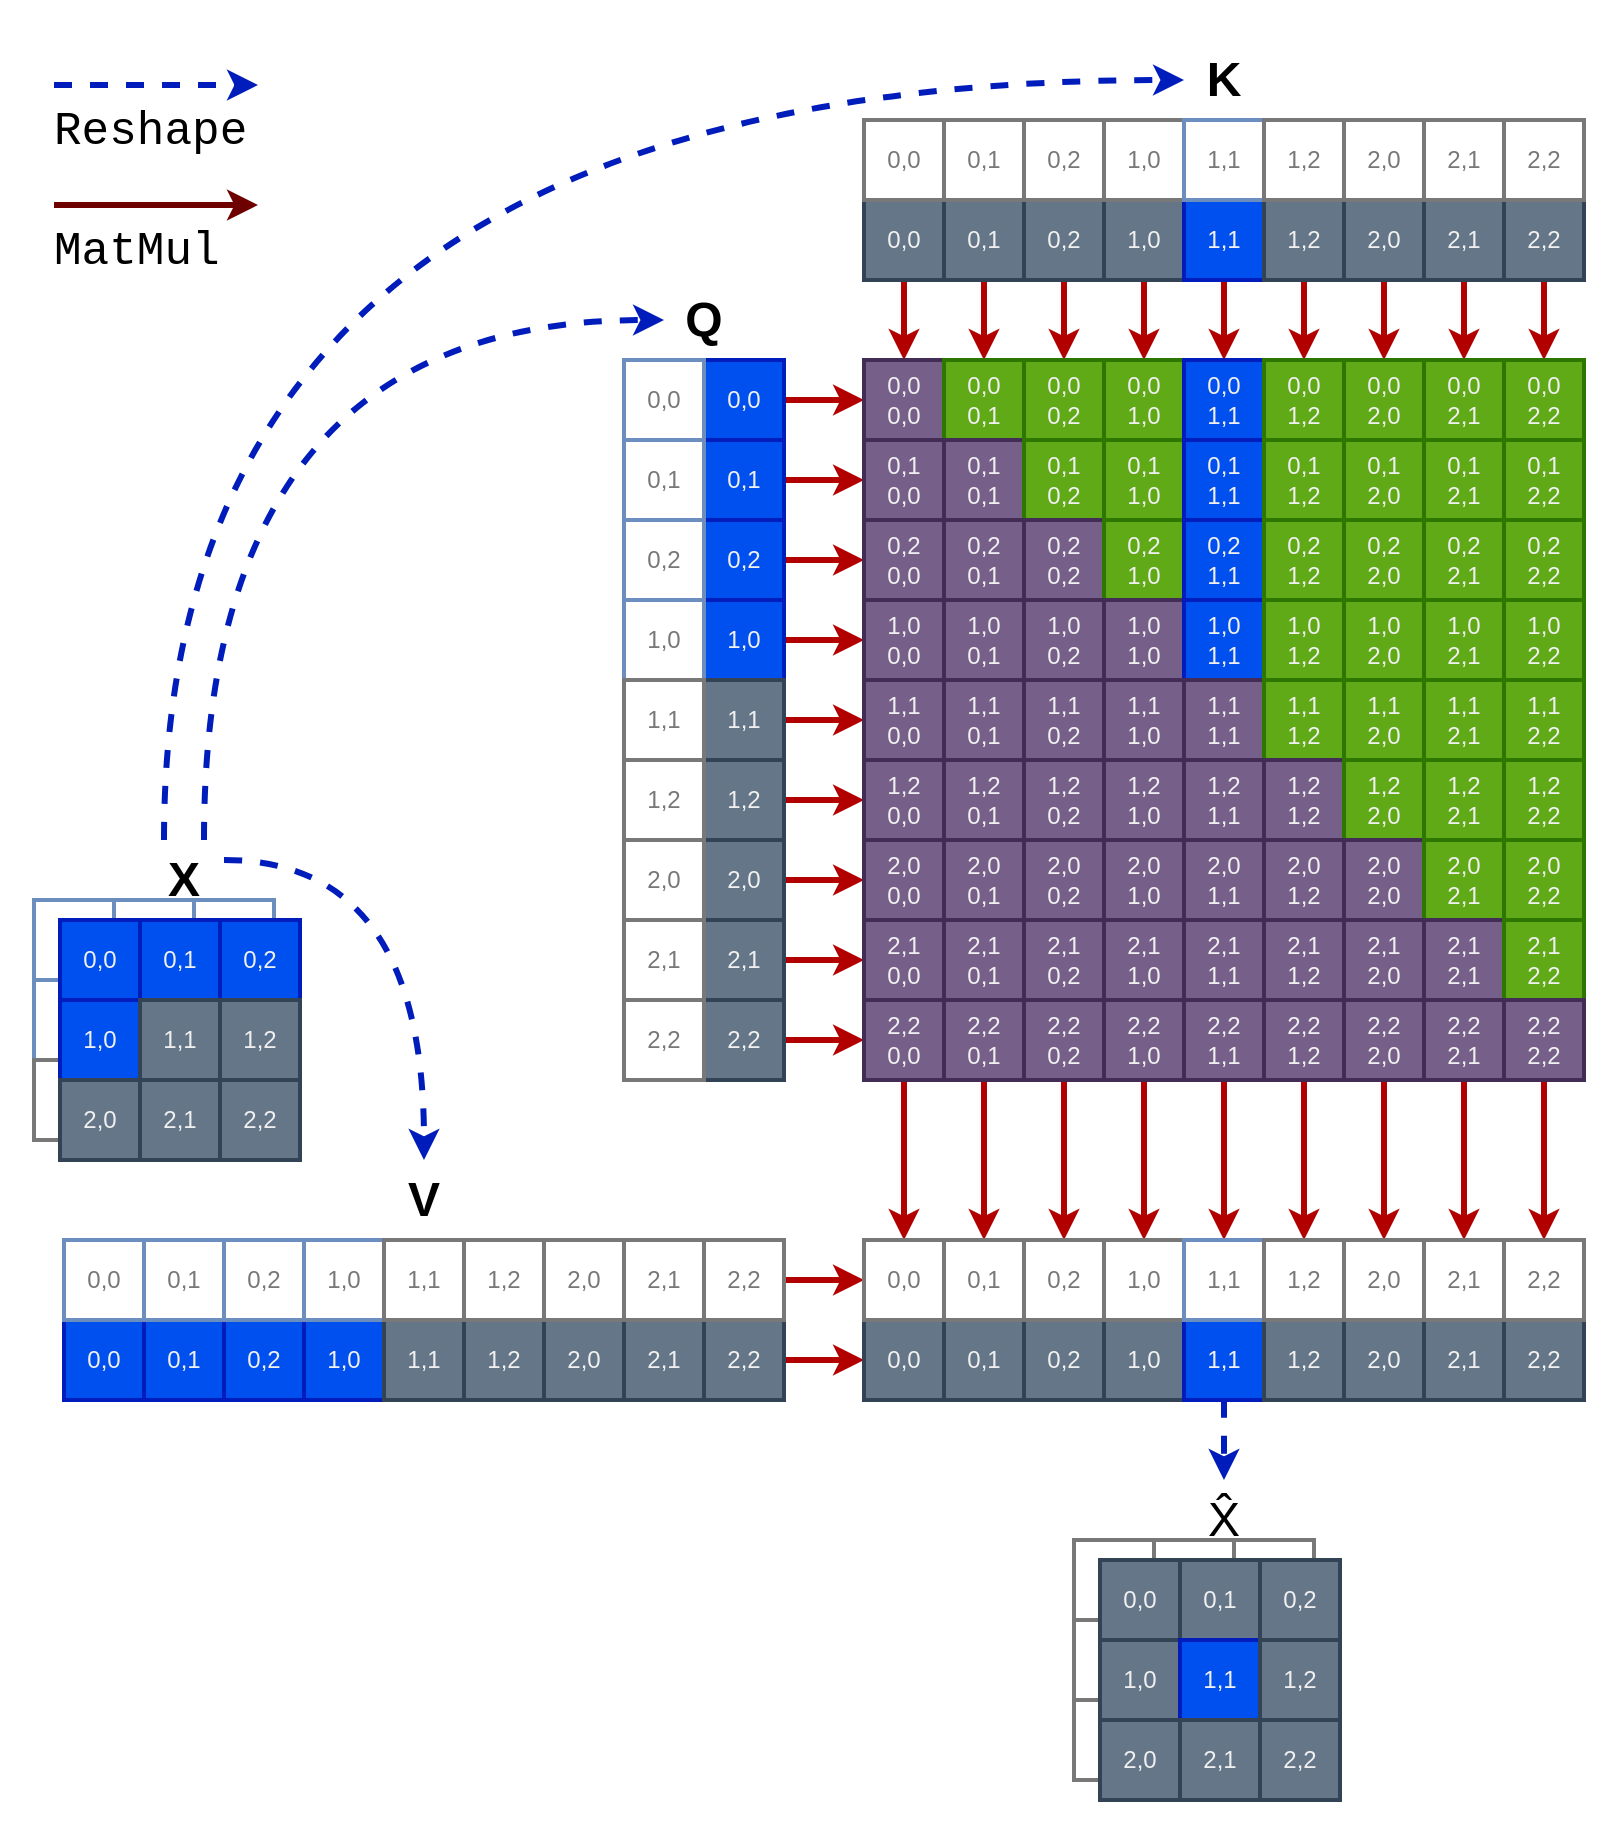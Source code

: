 <mxfile>
    <diagram name="Attention" id="Gb4lJ7ihypdEUZic5cSe">
        <mxGraphModel dx="3145" dy="1280" grid="1" gridSize="10" guides="1" tooltips="1" connect="1" arrows="1" fold="1" page="1" pageScale="1" pageWidth="850" pageHeight="1100" background="none" math="0" shadow="0">
            <root>
                <mxCell id="IuttqhlB77bu6fsDmNeb-0"/>
                <mxCell id="IuttqhlB77bu6fsDmNeb-1" parent="IuttqhlB77bu6fsDmNeb-0"/>
                <mxCell id="0" value="" style="whiteSpace=wrap;html=1;fillColor=default;strokeColor=none;" parent="IuttqhlB77bu6fsDmNeb-1" vertex="1">
                    <mxGeometry x="-830" y="20" width="810" height="920" as="geometry"/>
                </mxCell>
                <UserObject label="" tags="MatMul" id="IuttqhlB77bu6fsDmNeb-12">
                    <mxCell style="edgeStyle=orthogonalEdgeStyle;hachureGap=4;html=1;exitX=1;exitY=0.5;exitDx=0;exitDy=0;entryX=0;entryY=0.5;entryDx=0;entryDy=0;fontFamily=Architects Daughter;fontSource=https%3A%2F%2Ffonts.googleapis.com%2Fcss%3Ffamily%3DArchitects%2BDaughter;fontSize=16;rounded=0;strokeColor=#B20000;curved=1;strokeWidth=3;fillColor=#e51400;" parent="IuttqhlB77bu6fsDmNeb-1" source="IuttqhlB77bu6fsDmNeb-13" target="IuttqhlB77bu6fsDmNeb-93" edge="1">
                        <mxGeometry relative="1" as="geometry"/>
                    </mxCell>
                </UserObject>
                <UserObject label="0,0" tags="S1" id="IuttqhlB77bu6fsDmNeb-13">
                    <mxCell style="rounded=0;whiteSpace=wrap;html=1;fillColor=#0050EF;fontColor=#F0F0F0;strokeColor=#001DBC;container=0;strokeWidth=2;" parent="IuttqhlB77bu6fsDmNeb-1" vertex="1">
                        <mxGeometry x="-478" y="200" width="40" height="40" as="geometry"/>
                    </mxCell>
                </UserObject>
                <UserObject label="" tags="MatMul" id="IuttqhlB77bu6fsDmNeb-14">
                    <mxCell style="edgeStyle=orthogonalEdgeStyle;hachureGap=4;html=1;exitX=1;exitY=0.5;exitDx=0;exitDy=0;entryX=0;entryY=0.5;entryDx=0;entryDy=0;fontFamily=Architects Daughter;fontSource=https%3A%2F%2Ffonts.googleapis.com%2Fcss%3Ffamily%3DArchitects%2BDaughter;fontSize=16;rounded=0;strokeColor=#B20000;curved=1;strokeWidth=3;fillColor=#e51400;" parent="IuttqhlB77bu6fsDmNeb-1" source="IuttqhlB77bu6fsDmNeb-15" target="IuttqhlB77bu6fsDmNeb-120" edge="1">
                        <mxGeometry relative="1" as="geometry"/>
                    </mxCell>
                </UserObject>
                <UserObject label="1,0" tags="S1" id="IuttqhlB77bu6fsDmNeb-15">
                    <mxCell style="rounded=0;whiteSpace=wrap;html=1;fillColor=#0050EF;fontColor=#F0F0F0;strokeColor=#001DBC;container=0;strokeWidth=2;" parent="IuttqhlB77bu6fsDmNeb-1" vertex="1">
                        <mxGeometry x="-478" y="320" width="40" height="40" as="geometry"/>
                    </mxCell>
                </UserObject>
                <UserObject label="" tags="MatMul" id="IuttqhlB77bu6fsDmNeb-16">
                    <mxCell style="edgeStyle=orthogonalEdgeStyle;hachureGap=4;html=1;exitX=1;exitY=0.5;exitDx=0;exitDy=0;entryX=0;entryY=0.5;entryDx=0;entryDy=0;fontFamily=Architects Daughter;fontSource=https%3A%2F%2Ffonts.googleapis.com%2Fcss%3Ffamily%3DArchitects%2BDaughter;fontSize=16;rounded=0;strokeColor=#B20000;curved=1;strokeWidth=3;fillColor=#e51400;" parent="IuttqhlB77bu6fsDmNeb-1" source="IuttqhlB77bu6fsDmNeb-17" target="IuttqhlB77bu6fsDmNeb-147" edge="1">
                        <mxGeometry relative="1" as="geometry"/>
                    </mxCell>
                </UserObject>
                <UserObject label="2,0" tags="D1" id="IuttqhlB77bu6fsDmNeb-17">
                    <mxCell style="rounded=0;whiteSpace=wrap;html=1;container=0;fillColor=#647687;fontColor=#F0F0F0;strokeColor=#314354;strokeWidth=2;" parent="IuttqhlB77bu6fsDmNeb-1" vertex="1">
                        <mxGeometry x="-478" y="440" width="40" height="40" as="geometry"/>
                    </mxCell>
                </UserObject>
                <UserObject label="" tags="MatMul" id="IuttqhlB77bu6fsDmNeb-18">
                    <mxCell style="edgeStyle=orthogonalEdgeStyle;hachureGap=4;html=1;exitX=1;exitY=0.5;exitDx=0;exitDy=0;entryX=0;entryY=0.5;entryDx=0;entryDy=0;fontFamily=Architects Daughter;fontSource=https%3A%2F%2Ffonts.googleapis.com%2Fcss%3Ffamily%3DArchitects%2BDaughter;fontSize=16;rounded=0;strokeColor=#B20000;curved=1;strokeWidth=3;fillColor=#e51400;" parent="IuttqhlB77bu6fsDmNeb-1" source="IuttqhlB77bu6fsDmNeb-19" target="IuttqhlB77bu6fsDmNeb-102" edge="1">
                        <mxGeometry relative="1" as="geometry"/>
                    </mxCell>
                </UserObject>
                <UserObject label="0,1" tags="S1" id="IuttqhlB77bu6fsDmNeb-19">
                    <mxCell style="rounded=0;whiteSpace=wrap;html=1;fillColor=#0050EF;fontColor=#F0F0F0;strokeColor=#001DBC;container=0;strokeWidth=2;" parent="IuttqhlB77bu6fsDmNeb-1" vertex="1">
                        <mxGeometry x="-478" y="240" width="40" height="40" as="geometry"/>
                    </mxCell>
                </UserObject>
                <UserObject label="" tags="MatMul" id="IuttqhlB77bu6fsDmNeb-20">
                    <mxCell style="edgeStyle=orthogonalEdgeStyle;hachureGap=4;html=1;exitX=1;exitY=0.5;exitDx=0;exitDy=0;entryX=0;entryY=0.5;entryDx=0;entryDy=0;fontFamily=Architects Daughter;fontSource=https%3A%2F%2Ffonts.googleapis.com%2Fcss%3Ffamily%3DArchitects%2BDaughter;fontSize=16;rounded=0;strokeColor=#B20000;curved=1;strokeWidth=3;fillColor=#e51400;" parent="IuttqhlB77bu6fsDmNeb-1" source="IuttqhlB77bu6fsDmNeb-21" target="IuttqhlB77bu6fsDmNeb-129" edge="1">
                        <mxGeometry relative="1" as="geometry"/>
                    </mxCell>
                </UserObject>
                <UserObject label="1,1" tags="D1" id="IuttqhlB77bu6fsDmNeb-21">
                    <mxCell style="rounded=0;whiteSpace=wrap;html=1;container=0;fillColor=#647687;fontColor=#F0F0F0;strokeColor=#314354;strokeWidth=2;" parent="IuttqhlB77bu6fsDmNeb-1" vertex="1">
                        <mxGeometry x="-478" y="360" width="40" height="40" as="geometry"/>
                    </mxCell>
                </UserObject>
                <UserObject label="" tags="MatMul" id="IuttqhlB77bu6fsDmNeb-22">
                    <mxCell style="edgeStyle=orthogonalEdgeStyle;hachureGap=4;html=1;exitX=1;exitY=0.5;exitDx=0;exitDy=0;entryX=0;entryY=0.5;entryDx=0;entryDy=0;fontFamily=Architects Daughter;fontSource=https%3A%2F%2Ffonts.googleapis.com%2Fcss%3Ffamily%3DArchitects%2BDaughter;fontSize=16;rounded=0;strokeColor=#B20000;curved=1;strokeWidth=3;fillColor=#e51400;" parent="IuttqhlB77bu6fsDmNeb-1" source="IuttqhlB77bu6fsDmNeb-23" target="IuttqhlB77bu6fsDmNeb-156" edge="1">
                        <mxGeometry relative="1" as="geometry"/>
                    </mxCell>
                </UserObject>
                <UserObject label="2,1" tags="D1" id="IuttqhlB77bu6fsDmNeb-23">
                    <mxCell style="rounded=0;whiteSpace=wrap;html=1;container=0;fillColor=#647687;fontColor=#F0F0F0;strokeColor=#314354;strokeWidth=2;" parent="IuttqhlB77bu6fsDmNeb-1" vertex="1">
                        <mxGeometry x="-478" y="480" width="40" height="40" as="geometry"/>
                    </mxCell>
                </UserObject>
                <UserObject label="" tags="MatMul" id="IuttqhlB77bu6fsDmNeb-24">
                    <mxCell style="edgeStyle=orthogonalEdgeStyle;hachureGap=4;html=1;exitX=1;exitY=0.5;exitDx=0;exitDy=0;entryX=0;entryY=0.5;entryDx=0;entryDy=0;fontFamily=Architects Daughter;fontSource=https%3A%2F%2Ffonts.googleapis.com%2Fcss%3Ffamily%3DArchitects%2BDaughter;fontSize=16;rounded=0;strokeColor=#B20000;curved=1;strokeWidth=3;fillColor=#e51400;" parent="IuttqhlB77bu6fsDmNeb-1" source="IuttqhlB77bu6fsDmNeb-25" target="IuttqhlB77bu6fsDmNeb-111" edge="1">
                        <mxGeometry relative="1" as="geometry"/>
                    </mxCell>
                </UserObject>
                <UserObject label="0,2" tags="S1" id="IuttqhlB77bu6fsDmNeb-25">
                    <mxCell style="rounded=0;whiteSpace=wrap;html=1;fillColor=#0050EF;fontColor=#F0F0F0;strokeColor=#001DBC;container=0;strokeWidth=2;" parent="IuttqhlB77bu6fsDmNeb-1" vertex="1">
                        <mxGeometry x="-478" y="280" width="40" height="40" as="geometry"/>
                    </mxCell>
                </UserObject>
                <UserObject label="" tags="MatMul" id="IuttqhlB77bu6fsDmNeb-26">
                    <mxCell style="edgeStyle=orthogonalEdgeStyle;hachureGap=4;html=1;exitX=1;exitY=0.5;exitDx=0;exitDy=0;entryX=0;entryY=0.5;entryDx=0;entryDy=0;fontFamily=Architects Daughter;fontSource=https%3A%2F%2Ffonts.googleapis.com%2Fcss%3Ffamily%3DArchitects%2BDaughter;fontSize=16;rounded=0;strokeColor=#B20000;curved=1;strokeWidth=3;fillColor=#e51400;" parent="IuttqhlB77bu6fsDmNeb-1" source="IuttqhlB77bu6fsDmNeb-27" target="IuttqhlB77bu6fsDmNeb-138" edge="1">
                        <mxGeometry relative="1" as="geometry"/>
                    </mxCell>
                </UserObject>
                <UserObject label="1,2" tags="D1" id="IuttqhlB77bu6fsDmNeb-27">
                    <mxCell style="rounded=0;whiteSpace=wrap;html=1;container=0;fillColor=#647687;fontColor=#F0F0F0;strokeColor=#314354;strokeWidth=2;" parent="IuttqhlB77bu6fsDmNeb-1" vertex="1">
                        <mxGeometry x="-478" y="400" width="40" height="40" as="geometry"/>
                    </mxCell>
                </UserObject>
                <UserObject label="" tags="MatMul" id="IuttqhlB77bu6fsDmNeb-28">
                    <mxCell style="edgeStyle=orthogonalEdgeStyle;hachureGap=4;html=1;exitX=1;exitY=0.5;exitDx=0;exitDy=0;entryX=0;entryY=0.5;entryDx=0;entryDy=0;fontFamily=Architects Daughter;fontSource=https%3A%2F%2Ffonts.googleapis.com%2Fcss%3Ffamily%3DArchitects%2BDaughter;fontSize=16;rounded=0;strokeColor=#B20000;curved=1;strokeWidth=3;fillColor=#e51400;" parent="IuttqhlB77bu6fsDmNeb-1" source="IuttqhlB77bu6fsDmNeb-29" target="IuttqhlB77bu6fsDmNeb-165" edge="1">
                        <mxGeometry relative="1" as="geometry"/>
                    </mxCell>
                </UserObject>
                <UserObject label="2,2" tags="D1" id="IuttqhlB77bu6fsDmNeb-29">
                    <mxCell style="rounded=0;whiteSpace=wrap;html=1;container=0;fillColor=#647687;fontColor=#F0F0F0;strokeColor=#314354;strokeWidth=2;" parent="IuttqhlB77bu6fsDmNeb-1" vertex="1">
                        <mxGeometry x="-478" y="520" width="40" height="40" as="geometry"/>
                    </mxCell>
                </UserObject>
                <UserObject label="0,0" tags="S2" id="IuttqhlB77bu6fsDmNeb-30">
                    <mxCell style="rounded=0;whiteSpace=wrap;html=1;strokeColor=#6C8EBF;fillColor=none;container=0;labelBackgroundColor=none;labelBorderColor=none;fontColor=#787878;strokeWidth=2;" parent="IuttqhlB77bu6fsDmNeb-1" vertex="1">
                        <mxGeometry x="-518" y="200" width="40" height="40" as="geometry"/>
                    </mxCell>
                </UserObject>
                <UserObject label="1,0" tags="S2" id="IuttqhlB77bu6fsDmNeb-31">
                    <mxCell style="rounded=0;whiteSpace=wrap;html=1;strokeColor=#6C8EBF;fillColor=none;container=0;labelBackgroundColor=none;labelBorderColor=none;fontColor=#787878;strokeWidth=2;" parent="IuttqhlB77bu6fsDmNeb-1" vertex="1">
                        <mxGeometry x="-518" y="320" width="40" height="40" as="geometry"/>
                    </mxCell>
                </UserObject>
                <UserObject label="2,0" tags="D2" id="IuttqhlB77bu6fsDmNeb-32">
                    <mxCell style="rounded=0;whiteSpace=wrap;html=1;fontColor=#787878;strokeColor=#787878;container=0;strokeWidth=2;fillColor=none;" parent="IuttqhlB77bu6fsDmNeb-1" vertex="1">
                        <mxGeometry x="-518" y="440" width="40" height="40" as="geometry"/>
                    </mxCell>
                </UserObject>
                <UserObject label="0,1" tags="S2" id="IuttqhlB77bu6fsDmNeb-33">
                    <mxCell style="rounded=0;whiteSpace=wrap;html=1;strokeColor=#6C8EBF;fillColor=none;container=0;labelBackgroundColor=none;labelBorderColor=none;fontColor=#787878;strokeWidth=2;" parent="IuttqhlB77bu6fsDmNeb-1" vertex="1">
                        <mxGeometry x="-518" y="240" width="40" height="40" as="geometry"/>
                    </mxCell>
                </UserObject>
                <UserObject label="1,1" tags="D2" id="IuttqhlB77bu6fsDmNeb-34">
                    <mxCell style="rounded=0;whiteSpace=wrap;html=1;fontColor=#787878;strokeColor=#787878;container=0;strokeWidth=2;fillColor=none;" parent="IuttqhlB77bu6fsDmNeb-1" vertex="1">
                        <mxGeometry x="-518" y="360" width="40" height="40" as="geometry"/>
                    </mxCell>
                </UserObject>
                <UserObject label="2,1" tags="D2" id="IuttqhlB77bu6fsDmNeb-35">
                    <mxCell style="rounded=0;whiteSpace=wrap;html=1;fontColor=#787878;strokeColor=#787878;container=0;strokeWidth=2;fillColor=none;" parent="IuttqhlB77bu6fsDmNeb-1" vertex="1">
                        <mxGeometry x="-518" y="480" width="40" height="40" as="geometry"/>
                    </mxCell>
                </UserObject>
                <UserObject label="0,2" tags="S2" id="IuttqhlB77bu6fsDmNeb-36">
                    <mxCell style="rounded=0;whiteSpace=wrap;html=1;strokeColor=#6C8EBF;fillColor=none;container=0;labelBackgroundColor=none;labelBorderColor=none;fontColor=#787878;strokeWidth=2;" parent="IuttqhlB77bu6fsDmNeb-1" vertex="1">
                        <mxGeometry x="-518" y="280" width="40" height="40" as="geometry"/>
                    </mxCell>
                </UserObject>
                <UserObject label="1,2" tags="D2" id="IuttqhlB77bu6fsDmNeb-37">
                    <mxCell style="rounded=0;whiteSpace=wrap;html=1;fontColor=#787878;strokeColor=#787878;container=0;strokeWidth=2;fillColor=none;" parent="IuttqhlB77bu6fsDmNeb-1" vertex="1">
                        <mxGeometry x="-518" y="400" width="40" height="40" as="geometry"/>
                    </mxCell>
                </UserObject>
                <UserObject label="2,2" tags="D2" id="IuttqhlB77bu6fsDmNeb-38">
                    <mxCell style="rounded=0;whiteSpace=wrap;html=1;fontColor=#787878;strokeColor=#787878;container=0;strokeWidth=2;fillColor=none;" parent="IuttqhlB77bu6fsDmNeb-1" vertex="1">
                        <mxGeometry x="-518" y="520" width="40" height="40" as="geometry"/>
                    </mxCell>
                </UserObject>
                <mxCell id="IuttqhlB77bu6fsDmNeb-39" value="&lt;font style=&quot;font-size: 24px;&quot;&gt;&lt;b style=&quot;font-size: 24px;&quot;&gt;Q&lt;/b&gt;&lt;/font&gt;" style="whiteSpace=wrap;html=1;rounded=0;strokeColor=none;fontSize=24;fontColor=default;labelBackgroundColor=none;fillColor=none;container=0;" parent="IuttqhlB77bu6fsDmNeb-1" vertex="1">
                    <mxGeometry x="-498" y="160" width="40" height="40" as="geometry"/>
                </mxCell>
                <UserObject label="" tags="MatMul" id="IuttqhlB77bu6fsDmNeb-193">
                    <mxCell style="edgeStyle=orthogonalEdgeStyle;hachureGap=4;html=1;exitX=0.5;exitY=1;exitDx=0;exitDy=0;entryX=0.5;entryY=0;entryDx=0;entryDy=0;fontFamily=Architects Daughter;fontSource=https%3A%2F%2Ffonts.googleapis.com%2Fcss%3Ffamily%3DArchitects%2BDaughter;fontSize=16;rounded=0;strokeColor=#B20000;curved=1;strokeWidth=3;fillColor=#e51400;" parent="IuttqhlB77bu6fsDmNeb-1" source="IuttqhlB77bu6fsDmNeb-165" target="IuttqhlB77bu6fsDmNeb-184" edge="1">
                        <mxGeometry relative="1" as="geometry"/>
                    </mxCell>
                </UserObject>
                <UserObject label="" tags="MatMul" id="IuttqhlB77bu6fsDmNeb-194">
                    <mxCell style="edgeStyle=orthogonalEdgeStyle;hachureGap=4;html=1;exitX=0.5;exitY=1;exitDx=0;exitDy=0;entryX=0.5;entryY=0;entryDx=0;entryDy=0;fontFamily=Architects Daughter;fontSource=https%3A%2F%2Ffonts.googleapis.com%2Fcss%3Ffamily%3DArchitects%2BDaughter;fontSize=16;rounded=0;strokeColor=#B20000;curved=1;strokeWidth=3;fillColor=#e51400;" parent="IuttqhlB77bu6fsDmNeb-1" source="IuttqhlB77bu6fsDmNeb-166" target="IuttqhlB77bu6fsDmNeb-187" edge="1">
                        <mxGeometry relative="1" as="geometry"/>
                    </mxCell>
                </UserObject>
                <UserObject label="" tags="MatMul" id="IuttqhlB77bu6fsDmNeb-195">
                    <mxCell style="edgeStyle=orthogonalEdgeStyle;hachureGap=4;html=1;exitX=0.5;exitY=1;exitDx=0;exitDy=0;entryX=0.5;entryY=0;entryDx=0;entryDy=0;fontFamily=Architects Daughter;fontSource=https%3A%2F%2Ffonts.googleapis.com%2Fcss%3Ffamily%3DArchitects%2BDaughter;fontSize=16;rounded=0;strokeColor=#B20000;curved=1;strokeWidth=3;fillColor=#e51400;" parent="IuttqhlB77bu6fsDmNeb-1" source="IuttqhlB77bu6fsDmNeb-167" target="IuttqhlB77bu6fsDmNeb-190" edge="1">
                        <mxGeometry relative="1" as="geometry"/>
                    </mxCell>
                </UserObject>
                <UserObject label="" tags="MatMul" id="IuttqhlB77bu6fsDmNeb-196">
                    <mxCell style="edgeStyle=orthogonalEdgeStyle;hachureGap=4;html=1;exitX=0.5;exitY=1;exitDx=0;exitDy=0;entryX=0.5;entryY=0;entryDx=0;entryDy=0;fontFamily=Architects Daughter;fontSource=https%3A%2F%2Ffonts.googleapis.com%2Fcss%3Ffamily%3DArchitects%2BDaughter;fontSize=16;rounded=0;strokeColor=#B20000;curved=1;strokeWidth=3;fillColor=#e51400;" parent="IuttqhlB77bu6fsDmNeb-1" source="IuttqhlB77bu6fsDmNeb-168" target="IuttqhlB77bu6fsDmNeb-185" edge="1">
                        <mxGeometry relative="1" as="geometry"/>
                    </mxCell>
                </UserObject>
                <UserObject label="" tags="MatMul" id="IuttqhlB77bu6fsDmNeb-197">
                    <mxCell style="edgeStyle=orthogonalEdgeStyle;hachureGap=4;html=1;exitX=0.5;exitY=1;exitDx=0;exitDy=0;entryX=0.5;entryY=0;entryDx=0;entryDy=0;fontFamily=Architects Daughter;fontSource=https%3A%2F%2Ffonts.googleapis.com%2Fcss%3Ffamily%3DArchitects%2BDaughter;fontSize=16;rounded=0;strokeColor=#B20000;curved=1;strokeWidth=3;fillColor=#e51400;" parent="IuttqhlB77bu6fsDmNeb-1" source="IuttqhlB77bu6fsDmNeb-169" target="IuttqhlB77bu6fsDmNeb-188" edge="1">
                        <mxGeometry relative="1" as="geometry"/>
                    </mxCell>
                </UserObject>
                <UserObject label="" tags="MatMul" id="IuttqhlB77bu6fsDmNeb-198">
                    <mxCell style="edgeStyle=orthogonalEdgeStyle;hachureGap=4;html=1;exitX=0.5;exitY=1;exitDx=0;exitDy=0;entryX=0.5;entryY=0;entryDx=0;entryDy=0;fontFamily=Architects Daughter;fontSource=https%3A%2F%2Ffonts.googleapis.com%2Fcss%3Ffamily%3DArchitects%2BDaughter;fontSize=16;rounded=0;strokeColor=#B20000;curved=1;strokeWidth=3;fillColor=#e51400;" parent="IuttqhlB77bu6fsDmNeb-1" source="IuttqhlB77bu6fsDmNeb-170" target="IuttqhlB77bu6fsDmNeb-191" edge="1">
                        <mxGeometry relative="1" as="geometry"/>
                    </mxCell>
                </UserObject>
                <UserObject label="" tags="MatMul" id="IuttqhlB77bu6fsDmNeb-199">
                    <mxCell style="edgeStyle=orthogonalEdgeStyle;hachureGap=4;html=1;exitX=0.5;exitY=1;exitDx=0;exitDy=0;entryX=0.5;entryY=0;entryDx=0;entryDy=0;fontFamily=Architects Daughter;fontSource=https%3A%2F%2Ffonts.googleapis.com%2Fcss%3Ffamily%3DArchitects%2BDaughter;fontSize=16;rounded=0;strokeColor=#B20000;curved=1;strokeWidth=3;fillColor=#e51400;" parent="IuttqhlB77bu6fsDmNeb-1" source="IuttqhlB77bu6fsDmNeb-171" target="IuttqhlB77bu6fsDmNeb-186" edge="1">
                        <mxGeometry relative="1" as="geometry"/>
                    </mxCell>
                </UserObject>
                <UserObject label="" tags="MatMul" id="IuttqhlB77bu6fsDmNeb-200">
                    <mxCell style="edgeStyle=orthogonalEdgeStyle;hachureGap=4;html=1;exitX=0.5;exitY=1;exitDx=0;exitDy=0;entryX=0.5;entryY=0;entryDx=0;entryDy=0;fontFamily=Architects Daughter;fontSource=https%3A%2F%2Ffonts.googleapis.com%2Fcss%3Ffamily%3DArchitects%2BDaughter;fontSize=16;rounded=0;strokeColor=#B20000;curved=1;strokeWidth=3;fillColor=#e51400;" parent="IuttqhlB77bu6fsDmNeb-1" source="IuttqhlB77bu6fsDmNeb-172" target="IuttqhlB77bu6fsDmNeb-189" edge="1">
                        <mxGeometry relative="1" as="geometry"/>
                    </mxCell>
                </UserObject>
                <UserObject label="" tags="MatMul" id="IuttqhlB77bu6fsDmNeb-201">
                    <mxCell style="edgeStyle=orthogonalEdgeStyle;hachureGap=4;html=1;exitX=0.5;exitY=1;exitDx=0;exitDy=0;entryX=0.5;entryY=0;entryDx=0;entryDy=0;fontFamily=Architects Daughter;fontSource=https%3A%2F%2Ffonts.googleapis.com%2Fcss%3Ffamily%3DArchitects%2BDaughter;fontSize=16;rounded=0;strokeColor=#B20000;curved=1;strokeWidth=3;fillColor=#e51400;" parent="IuttqhlB77bu6fsDmNeb-1" source="IuttqhlB77bu6fsDmNeb-173" target="IuttqhlB77bu6fsDmNeb-192" edge="1">
                        <mxGeometry relative="1" as="geometry"/>
                    </mxCell>
                </UserObject>
                <UserObject label="" tags="MatMul" id="IuttqhlB77bu6fsDmNeb-202">
                    <mxCell style="edgeStyle=orthogonalEdgeStyle;hachureGap=4;html=1;exitX=1;exitY=0.5;exitDx=0;exitDy=0;entryX=0;entryY=0.5;entryDx=0;entryDy=0;fontFamily=Architects Daughter;fontSource=https%3A%2F%2Ffonts.googleapis.com%2Fcss%3Ffamily%3DArchitects%2BDaughter;fontSize=16;rounded=0;strokeColor=#B20000;curved=1;strokeWidth=3;fillColor=#e51400;" parent="IuttqhlB77bu6fsDmNeb-1" source="IuttqhlB77bu6fsDmNeb-70" target="IuttqhlB77bu6fsDmNeb-184" edge="1">
                        <mxGeometry relative="1" as="geometry"/>
                    </mxCell>
                </UserObject>
                <UserObject label="" tags="MatMul" id="IuttqhlB77bu6fsDmNeb-203">
                    <mxCell style="edgeStyle=orthogonalEdgeStyle;hachureGap=4;html=1;exitX=1;exitY=0.5;exitDx=0;exitDy=0;entryX=0;entryY=0.5;entryDx=0;entryDy=0;fontFamily=Architects Daughter;fontSource=https%3A%2F%2Ffonts.googleapis.com%2Fcss%3Ffamily%3DArchitects%2BDaughter;fontSize=16;rounded=0;strokeColor=#B20000;curved=1;strokeWidth=3;fillColor=#e51400;" parent="IuttqhlB77bu6fsDmNeb-1" source="IuttqhlB77bu6fsDmNeb-61" target="IuttqhlB77bu6fsDmNeb-175" edge="1">
                        <mxGeometry relative="1" as="geometry"/>
                    </mxCell>
                </UserObject>
                <UserObject label="" tags="MatMul" id="IuttqhlB77bu6fsDmNeb-204">
                    <mxCell style="edgeStyle=orthogonalEdgeStyle;hachureGap=4;html=1;exitX=0.5;exitY=1;exitDx=0;exitDy=0;entryX=0.5;entryY=0;entryDx=0;entryDy=0;fontFamily=Architects Daughter;fontSource=https%3A%2F%2Ffonts.googleapis.com%2Fcss%3Ffamily%3DArchitects%2BDaughter;fontSize=16;rounded=0;strokeColor=#B20000;curved=1;strokeWidth=3;fillColor=#e51400;" parent="IuttqhlB77bu6fsDmNeb-1" source="IuttqhlB77bu6fsDmNeb-73" target="IuttqhlB77bu6fsDmNeb-93" edge="1">
                        <mxGeometry relative="1" as="geometry"/>
                    </mxCell>
                </UserObject>
                <UserObject label="" tags="MatMul" id="IuttqhlB77bu6fsDmNeb-205">
                    <mxCell style="edgeStyle=orthogonalEdgeStyle;hachureGap=4;html=1;exitX=0.5;exitY=1;exitDx=0;exitDy=0;entryX=0.5;entryY=0;entryDx=0;entryDy=0;fontFamily=Architects Daughter;fontSource=https%3A%2F%2Ffonts.googleapis.com%2Fcss%3Ffamily%3DArchitects%2BDaughter;fontSize=16;rounded=0;strokeColor=#B20000;curved=1;strokeWidth=3;fillColor=#e51400;" parent="IuttqhlB77bu6fsDmNeb-1" source="IuttqhlB77bu6fsDmNeb-76" target="IuttqhlB77bu6fsDmNeb-94" edge="1">
                        <mxGeometry relative="1" as="geometry"/>
                    </mxCell>
                </UserObject>
                <UserObject label="" tags="MatMul" id="IuttqhlB77bu6fsDmNeb-206">
                    <mxCell style="edgeStyle=orthogonalEdgeStyle;hachureGap=4;html=1;exitX=0.5;exitY=1;exitDx=0;exitDy=0;entryX=0.5;entryY=0;entryDx=0;entryDy=0;fontFamily=Architects Daughter;fontSource=https%3A%2F%2Ffonts.googleapis.com%2Fcss%3Ffamily%3DArchitects%2BDaughter;fontSize=16;rounded=0;strokeColor=#B20000;curved=1;strokeWidth=3;fillColor=#e51400;" parent="IuttqhlB77bu6fsDmNeb-1" source="IuttqhlB77bu6fsDmNeb-79" target="IuttqhlB77bu6fsDmNeb-95" edge="1">
                        <mxGeometry relative="1" as="geometry"/>
                    </mxCell>
                </UserObject>
                <UserObject label="" tags="MatMul" id="IuttqhlB77bu6fsDmNeb-207">
                    <mxCell style="edgeStyle=orthogonalEdgeStyle;hachureGap=4;html=1;exitX=0.5;exitY=1;exitDx=0;exitDy=0;entryX=0.5;entryY=0;entryDx=0;entryDy=0;fontFamily=Architects Daughter;fontSource=https%3A%2F%2Ffonts.googleapis.com%2Fcss%3Ffamily%3DArchitects%2BDaughter;fontSize=16;rounded=0;strokeColor=#B20000;curved=1;strokeWidth=3;fillColor=#e51400;" parent="IuttqhlB77bu6fsDmNeb-1" source="IuttqhlB77bu6fsDmNeb-74" target="IuttqhlB77bu6fsDmNeb-96" edge="1">
                        <mxGeometry relative="1" as="geometry"/>
                    </mxCell>
                </UserObject>
                <UserObject label="" tags="MatMul" id="IuttqhlB77bu6fsDmNeb-208">
                    <mxCell style="edgeStyle=orthogonalEdgeStyle;hachureGap=4;html=1;exitX=0.5;exitY=1;exitDx=0;exitDy=0;entryX=0.5;entryY=0;entryDx=0;entryDy=0;fontFamily=Architects Daughter;fontSource=https%3A%2F%2Ffonts.googleapis.com%2Fcss%3Ffamily%3DArchitects%2BDaughter;fontSize=16;rounded=0;strokeColor=#B20000;curved=1;strokeWidth=3;fillColor=#e51400;" parent="IuttqhlB77bu6fsDmNeb-1" source="IuttqhlB77bu6fsDmNeb-77" target="IuttqhlB77bu6fsDmNeb-97" edge="1">
                        <mxGeometry relative="1" as="geometry"/>
                    </mxCell>
                </UserObject>
                <UserObject label="" tags="MatMul" id="IuttqhlB77bu6fsDmNeb-209">
                    <mxCell style="edgeStyle=orthogonalEdgeStyle;hachureGap=4;html=1;exitX=0.5;exitY=1;exitDx=0;exitDy=0;entryX=0.5;entryY=0;entryDx=0;entryDy=0;fontFamily=Architects Daughter;fontSource=https%3A%2F%2Ffonts.googleapis.com%2Fcss%3Ffamily%3DArchitects%2BDaughter;fontSize=16;rounded=0;strokeColor=#B20000;curved=1;strokeWidth=3;fillColor=#e51400;" parent="IuttqhlB77bu6fsDmNeb-1" source="IuttqhlB77bu6fsDmNeb-80" target="IuttqhlB77bu6fsDmNeb-98" edge="1">
                        <mxGeometry relative="1" as="geometry"/>
                    </mxCell>
                </UserObject>
                <UserObject label="" tags="MatMul" id="IuttqhlB77bu6fsDmNeb-210">
                    <mxCell style="edgeStyle=orthogonalEdgeStyle;hachureGap=4;html=1;exitX=0.5;exitY=1;exitDx=0;exitDy=0;entryX=0.5;entryY=0;entryDx=0;entryDy=0;fontFamily=Architects Daughter;fontSource=https%3A%2F%2Ffonts.googleapis.com%2Fcss%3Ffamily%3DArchitects%2BDaughter;fontSize=16;rounded=0;strokeColor=#B20000;curved=1;strokeWidth=3;fillColor=#e51400;" parent="IuttqhlB77bu6fsDmNeb-1" source="IuttqhlB77bu6fsDmNeb-75" target="IuttqhlB77bu6fsDmNeb-99" edge="1">
                        <mxGeometry relative="1" as="geometry"/>
                    </mxCell>
                </UserObject>
                <UserObject label="" tags="MatMul" id="IuttqhlB77bu6fsDmNeb-211">
                    <mxCell style="edgeStyle=orthogonalEdgeStyle;hachureGap=4;html=1;exitX=0.5;exitY=1;exitDx=0;exitDy=0;entryX=0.5;entryY=0;entryDx=0;entryDy=0;fontFamily=Architects Daughter;fontSource=https%3A%2F%2Ffonts.googleapis.com%2Fcss%3Ffamily%3DArchitects%2BDaughter;fontSize=16;rounded=0;strokeColor=#B20000;curved=1;strokeWidth=3;fillColor=#e51400;" parent="IuttqhlB77bu6fsDmNeb-1" source="IuttqhlB77bu6fsDmNeb-78" target="IuttqhlB77bu6fsDmNeb-100" edge="1">
                        <mxGeometry relative="1" as="geometry"/>
                    </mxCell>
                </UserObject>
                <UserObject label="" tags="MatMul" id="IuttqhlB77bu6fsDmNeb-212">
                    <mxCell style="edgeStyle=orthogonalEdgeStyle;hachureGap=4;html=1;exitX=0.5;exitY=1;exitDx=0;exitDy=0;entryX=0.5;entryY=0;entryDx=0;entryDy=0;fontFamily=Architects Daughter;fontSource=https%3A%2F%2Ffonts.googleapis.com%2Fcss%3Ffamily%3DArchitects%2BDaughter;fontSize=16;rounded=0;strokeColor=#B20000;curved=1;strokeWidth=3;fillColor=#e51400;" parent="IuttqhlB77bu6fsDmNeb-1" source="IuttqhlB77bu6fsDmNeb-81" target="IuttqhlB77bu6fsDmNeb-101" edge="1">
                        <mxGeometry relative="1" as="geometry"/>
                    </mxCell>
                </UserObject>
                <UserObject label="" tags="Reshape" id="IuttqhlB77bu6fsDmNeb-213">
                    <mxCell style="edgeStyle=orthogonalEdgeStyle;hachureGap=4;html=1;exitX=0.25;exitY=0;exitDx=0;exitDy=0;entryX=0;entryY=0.5;entryDx=0;entryDy=0;fontFamily=Architects Daughter;fontSource=https%3A%2F%2Ffonts.googleapis.com%2Fcss%3Ffamily%3DArchitects%2BDaughter;fontSize=16;curved=1;rounded=0;strokeColor=#001DBC;strokeWidth=3;fillColor=#0050ef;dashed=1;" parent="IuttqhlB77bu6fsDmNeb-1" source="IuttqhlB77bu6fsDmNeb-51" target="IuttqhlB77bu6fsDmNeb-91" edge="1">
                        <mxGeometry relative="1" as="geometry"/>
                    </mxCell>
                </UserObject>
                <UserObject label="" tags="Reshape" id="IuttqhlB77bu6fsDmNeb-214">
                    <mxCell style="edgeStyle=orthogonalEdgeStyle;curved=1;hachureGap=4;html=1;exitX=0.75;exitY=0;exitDx=0;exitDy=0;entryX=0;entryY=0.5;entryDx=0;entryDy=0;fontFamily=Architects Daughter;fontSource=https%3A%2F%2Ffonts.googleapis.com%2Fcss%3Ffamily%3DArchitects%2BDaughter;fontSize=16;rounded=0;strokeColor=#001DBC;strokeWidth=3;fillColor=#0050ef;dashed=1;" parent="IuttqhlB77bu6fsDmNeb-1" source="IuttqhlB77bu6fsDmNeb-51" target="IuttqhlB77bu6fsDmNeb-39" edge="1">
                        <mxGeometry relative="1" as="geometry"/>
                    </mxCell>
                </UserObject>
                <UserObject label="" tags="Reshape" id="IuttqhlB77bu6fsDmNeb-215">
                    <mxCell style="edgeStyle=orthogonalEdgeStyle;curved=1;hachureGap=4;html=1;exitX=1;exitY=0.25;exitDx=0;exitDy=0;entryX=0.5;entryY=0;entryDx=0;entryDy=0;fontFamily=Architects Daughter;fontSource=https%3A%2F%2Ffonts.googleapis.com%2Fcss%3Ffamily%3DArchitects%2BDaughter;fontSize=16;rounded=0;strokeColor=#001DBC;strokeWidth=3;fillColor=#0050ef;dashed=1;" parent="IuttqhlB77bu6fsDmNeb-1" source="IuttqhlB77bu6fsDmNeb-51" target="IuttqhlB77bu6fsDmNeb-71" edge="1">
                        <mxGeometry relative="1" as="geometry"/>
                    </mxCell>
                </UserObject>
                <UserObject label="" tags="Reshape" id="IuttqhlB77bu6fsDmNeb-238">
                    <mxCell style="edgeStyle=orthogonalEdgeStyle;curved=1;hachureGap=4;html=1;exitX=0.5;exitY=1;exitDx=0;exitDy=0;entryX=0.5;entryY=0;entryDx=0;entryDy=0;fontFamily=Architects Daughter;fontSource=https%3A%2F%2Ffonts.googleapis.com%2Fcss%3Ffamily%3DArchitects%2BDaughter;fontSize=16;rounded=0;strokeColor=#001DBC;strokeWidth=3;fillColor=#0050ef;dashed=1;" parent="IuttqhlB77bu6fsDmNeb-1" source="IuttqhlB77bu6fsDmNeb-179" target="IuttqhlB77bu6fsDmNeb-237" edge="1">
                        <mxGeometry relative="1" as="geometry"/>
                    </mxCell>
                </UserObject>
                <mxCell id="IuttqhlB77bu6fsDmNeb-239" value="&lt;div style=&quot;&quot;&gt;&lt;font style=&quot;font-size: 23px;&quot;&gt;Reshape&lt;/font&gt;&lt;/div&gt;&lt;blockquote style=&quot;margin: 0 0 0 40px; border: none; padding: 0px;&quot;&gt;&lt;/blockquote&gt;&lt;blockquote style=&quot;margin: 0 0 0 40px; border: none; padding: 0px;&quot;&gt;&lt;/blockquote&gt;" style="whiteSpace=wrap;html=1;hachureGap=4;fontFamily=Courier New;fontSize=12;align=left;labelBackgroundColor=none;labelBorderColor=none;portConstraintRotation=0;connectable=1;fixDash=0;container=0;dropTarget=0;collapsible=0;metaEdit=0;movableLabel=1;autosize=0;rounded=0;fillColor=none;strokeColor=none;fontColor=default;" parent="IuttqhlB77bu6fsDmNeb-1" vertex="1">
                    <mxGeometry x="-803" y="50" width="102" height="50" as="geometry">
                        <mxPoint x="-2" y="11" as="offset"/>
                    </mxGeometry>
                </mxCell>
                <UserObject label="0,0" tags="S2" id="IuttqhlB77bu6fsDmNeb-3">
                    <mxCell style="rounded=0;whiteSpace=wrap;html=1;strokeColor=#6C8EBF;fillColor=none;container=0;labelBackgroundColor=none;labelBorderColor=none;fontColor=#787878;strokeWidth=2;" parent="IuttqhlB77bu6fsDmNeb-1" vertex="1">
                        <mxGeometry x="-813" y="470" width="40" height="40" as="geometry"/>
                    </mxCell>
                </UserObject>
                <UserObject label="1,0" tags="S2" id="IuttqhlB77bu6fsDmNeb-4">
                    <mxCell style="rounded=0;whiteSpace=wrap;html=1;strokeColor=#6C8EBF;fillColor=none;container=0;labelBackgroundColor=none;labelBorderColor=none;fontColor=#787878;strokeWidth=2;" parent="IuttqhlB77bu6fsDmNeb-1" vertex="1">
                        <mxGeometry x="-813" y="510" width="40" height="40" as="geometry"/>
                    </mxCell>
                </UserObject>
                <UserObject label="2,0" tags="D2" id="IuttqhlB77bu6fsDmNeb-5">
                    <mxCell style="rounded=0;whiteSpace=wrap;html=1;strokeColor=#787878;container=0;strokeWidth=2;fillColor=none;fontColor=#787878;" parent="IuttqhlB77bu6fsDmNeb-1" vertex="1">
                        <mxGeometry x="-813" y="550" width="40" height="40" as="geometry"/>
                    </mxCell>
                </UserObject>
                <UserObject label="0,1" tags="S2" id="IuttqhlB77bu6fsDmNeb-6">
                    <mxCell style="rounded=0;whiteSpace=wrap;html=1;strokeColor=#6C8EBF;fillColor=none;container=0;labelBackgroundColor=none;labelBorderColor=none;fontColor=#787878;strokeWidth=2;" parent="IuttqhlB77bu6fsDmNeb-1" vertex="1">
                        <mxGeometry x="-773" y="470" width="40" height="40" as="geometry"/>
                    </mxCell>
                </UserObject>
                <UserObject label="1,1" tags="D2" id="IuttqhlB77bu6fsDmNeb-7">
                    <mxCell style="rounded=0;whiteSpace=wrap;html=1;strokeColor=#787878;container=0;strokeWidth=2;fillColor=none;fontColor=#787878;" parent="IuttqhlB77bu6fsDmNeb-1" vertex="1">
                        <mxGeometry x="-773" y="510" width="40" height="40" as="geometry"/>
                    </mxCell>
                </UserObject>
                <UserObject label="2,1" tags="D2" id="IuttqhlB77bu6fsDmNeb-8">
                    <mxCell style="rounded=0;whiteSpace=wrap;html=1;strokeColor=#787878;container=0;strokeWidth=2;fillColor=none;fontColor=#787878;" parent="IuttqhlB77bu6fsDmNeb-1" vertex="1">
                        <mxGeometry x="-773" y="550" width="40" height="40" as="geometry"/>
                    </mxCell>
                </UserObject>
                <UserObject label="0,2" tags="S2" id="IuttqhlB77bu6fsDmNeb-9">
                    <mxCell style="rounded=0;whiteSpace=wrap;html=1;strokeColor=#6C8EBF;fillColor=none;container=0;labelBackgroundColor=none;labelBorderColor=none;fontColor=#787878;strokeWidth=2;" parent="IuttqhlB77bu6fsDmNeb-1" vertex="1">
                        <mxGeometry x="-733" y="470" width="40" height="40" as="geometry"/>
                    </mxCell>
                </UserObject>
                <UserObject label="1,2" tags="D2" id="IuttqhlB77bu6fsDmNeb-10">
                    <mxCell style="rounded=0;whiteSpace=wrap;html=1;strokeColor=#787878;container=0;strokeWidth=2;fillColor=none;fontColor=#787878;" parent="IuttqhlB77bu6fsDmNeb-1" vertex="1">
                        <mxGeometry x="-733" y="510" width="40" height="40" as="geometry"/>
                    </mxCell>
                </UserObject>
                <UserObject label="2,2" tags="D2" id="IuttqhlB77bu6fsDmNeb-11">
                    <mxCell style="rounded=0;whiteSpace=wrap;html=1;strokeColor=#787878;container=0;strokeWidth=2;fillColor=none;fontColor=#787878;" parent="IuttqhlB77bu6fsDmNeb-1" vertex="1">
                        <mxGeometry x="-733" y="550" width="40" height="40" as="geometry"/>
                    </mxCell>
                </UserObject>
                <mxCell id="IuttqhlB77bu6fsDmNeb-51" value="&lt;font style=&quot;font-size: 24px;&quot;&gt;&lt;b style=&quot;font-size: 24px;&quot;&gt;X&lt;/b&gt;&lt;/font&gt;" style="whiteSpace=wrap;html=1;rounded=0;strokeColor=none;fontSize=24;fontColor=default;labelBackgroundColor=none;fillColor=none;container=0;" parent="IuttqhlB77bu6fsDmNeb-1" vertex="1">
                    <mxGeometry x="-758" y="440" width="40" height="40" as="geometry"/>
                </mxCell>
                <UserObject label="0,0" tags="S1" id="IuttqhlB77bu6fsDmNeb-53">
                    <mxCell style="rounded=0;whiteSpace=wrap;html=1;fillColor=#0050EF;fontColor=#F0F0F0;strokeColor=#001DBC;container=0;strokeWidth=2;" parent="IuttqhlB77bu6fsDmNeb-1" vertex="1">
                        <mxGeometry x="-798" y="680" width="40" height="40" as="geometry"/>
                    </mxCell>
                </UserObject>
                <UserObject label="1,0" tags="S1" id="IuttqhlB77bu6fsDmNeb-54">
                    <mxCell style="rounded=0;whiteSpace=wrap;html=1;fillColor=#0050EF;fontColor=#F0F0F0;strokeColor=#001DBC;container=0;strokeWidth=2;" parent="IuttqhlB77bu6fsDmNeb-1" vertex="1">
                        <mxGeometry x="-678" y="680" width="40" height="40" as="geometry"/>
                    </mxCell>
                </UserObject>
                <UserObject label="2,0" tags="D1" id="IuttqhlB77bu6fsDmNeb-55">
                    <mxCell style="rounded=0;whiteSpace=wrap;html=1;container=0;fillColor=#647687;fontColor=#F0F0F0;strokeColor=#314354;strokeWidth=2;" parent="IuttqhlB77bu6fsDmNeb-1" vertex="1">
                        <mxGeometry x="-558" y="680" width="40" height="40" as="geometry"/>
                    </mxCell>
                </UserObject>
                <UserObject label="0,1" tags="S1" id="IuttqhlB77bu6fsDmNeb-56">
                    <mxCell style="rounded=0;whiteSpace=wrap;html=1;fillColor=#0050EF;fontColor=#F0F0F0;strokeColor=#001DBC;container=0;strokeWidth=2;" parent="IuttqhlB77bu6fsDmNeb-1" vertex="1">
                        <mxGeometry x="-758" y="680" width="40" height="40" as="geometry"/>
                    </mxCell>
                </UserObject>
                <UserObject label="1,1" tags="D1" id="IuttqhlB77bu6fsDmNeb-57">
                    <mxCell style="rounded=0;whiteSpace=wrap;html=1;container=0;fillColor=#647687;fontColor=#F0F0F0;strokeColor=#314354;strokeWidth=2;" parent="IuttqhlB77bu6fsDmNeb-1" vertex="1">
                        <mxGeometry x="-638" y="680" width="40" height="40" as="geometry"/>
                    </mxCell>
                </UserObject>
                <UserObject label="2,1" tags="D1" id="IuttqhlB77bu6fsDmNeb-58">
                    <mxCell style="rounded=0;whiteSpace=wrap;html=1;container=0;fillColor=#647687;fontColor=#F0F0F0;strokeColor=#314354;strokeWidth=2;" parent="IuttqhlB77bu6fsDmNeb-1" vertex="1">
                        <mxGeometry x="-518" y="680" width="40" height="40" as="geometry"/>
                    </mxCell>
                </UserObject>
                <UserObject label="0,2" tags="S1" id="IuttqhlB77bu6fsDmNeb-59">
                    <mxCell style="rounded=0;whiteSpace=wrap;html=1;fillColor=#0050EF;fontColor=#F0F0F0;strokeColor=#001DBC;container=0;strokeWidth=2;" parent="IuttqhlB77bu6fsDmNeb-1" vertex="1">
                        <mxGeometry x="-718" y="680" width="40" height="40" as="geometry"/>
                    </mxCell>
                </UserObject>
                <UserObject label="1,2" tags="D1" id="IuttqhlB77bu6fsDmNeb-60">
                    <mxCell style="rounded=0;whiteSpace=wrap;html=1;container=0;fillColor=#647687;fontColor=#F0F0F0;strokeColor=#314354;strokeWidth=2;" parent="IuttqhlB77bu6fsDmNeb-1" vertex="1">
                        <mxGeometry x="-598" y="680" width="40" height="40" as="geometry"/>
                    </mxCell>
                </UserObject>
                <UserObject label="2,2" tags="D1" id="IuttqhlB77bu6fsDmNeb-61">
                    <mxCell style="rounded=0;whiteSpace=wrap;html=1;container=0;fillColor=#647687;fontColor=#F0F0F0;strokeColor=#314354;strokeWidth=2;" parent="IuttqhlB77bu6fsDmNeb-1" vertex="1">
                        <mxGeometry x="-478" y="680" width="40" height="40" as="geometry"/>
                    </mxCell>
                </UserObject>
                <UserObject label="0,0" tags="S2" id="IuttqhlB77bu6fsDmNeb-62">
                    <mxCell style="rounded=0;whiteSpace=wrap;html=1;strokeColor=#6C8EBF;fillColor=none;container=0;labelBackgroundColor=none;labelBorderColor=none;fontColor=#787878;strokeWidth=2;" parent="IuttqhlB77bu6fsDmNeb-1" vertex="1">
                        <mxGeometry x="-798" y="640" width="40" height="40" as="geometry"/>
                    </mxCell>
                </UserObject>
                <UserObject label="1,0" tags="S2" id="IuttqhlB77bu6fsDmNeb-63">
                    <mxCell style="rounded=0;whiteSpace=wrap;html=1;strokeColor=#6C8EBF;fillColor=none;container=0;labelBackgroundColor=none;labelBorderColor=none;fontColor=#787878;strokeWidth=2;" parent="IuttqhlB77bu6fsDmNeb-1" vertex="1">
                        <mxGeometry x="-678" y="640" width="40" height="40" as="geometry"/>
                    </mxCell>
                </UserObject>
                <UserObject label="2,0" tags="D2" id="IuttqhlB77bu6fsDmNeb-64">
                    <mxCell style="rounded=0;whiteSpace=wrap;html=1;fontColor=#787878;strokeColor=#787878;container=0;strokeWidth=2;fillColor=none;" parent="IuttqhlB77bu6fsDmNeb-1" vertex="1">
                        <mxGeometry x="-558" y="640" width="40" height="40" as="geometry"/>
                    </mxCell>
                </UserObject>
                <UserObject label="0,1" tags="S2" id="IuttqhlB77bu6fsDmNeb-65">
                    <mxCell style="rounded=0;whiteSpace=wrap;html=1;strokeColor=#6C8EBF;fillColor=none;container=0;labelBackgroundColor=none;labelBorderColor=none;fontColor=#787878;strokeWidth=2;" parent="IuttqhlB77bu6fsDmNeb-1" vertex="1">
                        <mxGeometry x="-758" y="640" width="40" height="40" as="geometry"/>
                    </mxCell>
                </UserObject>
                <UserObject label="1,1" tags="D2" id="IuttqhlB77bu6fsDmNeb-66">
                    <mxCell style="rounded=0;whiteSpace=wrap;html=1;fontColor=#787878;strokeColor=#787878;container=0;strokeWidth=2;fillColor=none;" parent="IuttqhlB77bu6fsDmNeb-1" vertex="1">
                        <mxGeometry x="-638" y="640" width="40" height="40" as="geometry"/>
                    </mxCell>
                </UserObject>
                <UserObject label="2,1" tags="D2" id="IuttqhlB77bu6fsDmNeb-67">
                    <mxCell style="rounded=0;whiteSpace=wrap;html=1;fontColor=#787878;strokeColor=#787878;container=0;strokeWidth=2;fillColor=none;" parent="IuttqhlB77bu6fsDmNeb-1" vertex="1">
                        <mxGeometry x="-518" y="640" width="40" height="40" as="geometry"/>
                    </mxCell>
                </UserObject>
                <UserObject label="0,2" tags="S2" id="IuttqhlB77bu6fsDmNeb-68">
                    <mxCell style="rounded=0;whiteSpace=wrap;html=1;strokeColor=#6C8EBF;fillColor=none;container=0;labelBackgroundColor=none;labelBorderColor=none;fontColor=#787878;strokeWidth=2;" parent="IuttqhlB77bu6fsDmNeb-1" vertex="1">
                        <mxGeometry x="-718" y="640" width="40" height="40" as="geometry"/>
                    </mxCell>
                </UserObject>
                <UserObject label="1,2" tags="D2" id="IuttqhlB77bu6fsDmNeb-69">
                    <mxCell style="rounded=0;whiteSpace=wrap;html=1;fontColor=#787878;strokeColor=#787878;container=0;strokeWidth=2;fillColor=none;" parent="IuttqhlB77bu6fsDmNeb-1" vertex="1">
                        <mxGeometry x="-598" y="640" width="40" height="40" as="geometry"/>
                    </mxCell>
                </UserObject>
                <UserObject label="2,2" tags="D2" id="IuttqhlB77bu6fsDmNeb-70">
                    <mxCell style="rounded=0;whiteSpace=wrap;html=1;fontColor=#787878;strokeColor=#787878;container=0;strokeWidth=2;fillColor=none;" parent="IuttqhlB77bu6fsDmNeb-1" vertex="1">
                        <mxGeometry x="-478" y="640" width="40" height="40" as="geometry"/>
                    </mxCell>
                </UserObject>
                <mxCell id="IuttqhlB77bu6fsDmNeb-71" value="&lt;font style=&quot;font-size: 24px;&quot;&gt;&lt;b style=&quot;font-size: 24px;&quot;&gt;V&lt;/b&gt;&lt;/font&gt;" style="whiteSpace=wrap;html=1;rounded=0;strokeColor=none;fontSize=24;fontColor=default;labelBackgroundColor=none;fillColor=none;container=0;" parent="IuttqhlB77bu6fsDmNeb-1" vertex="1">
                    <mxGeometry x="-638" y="600" width="40" height="40" as="geometry"/>
                </mxCell>
                <UserObject label="0,0" tags="D1" id="IuttqhlB77bu6fsDmNeb-73">
                    <mxCell style="rounded=0;whiteSpace=wrap;html=1;container=0;fillColor=#647687;fontColor=#F0F0F0;strokeColor=#314354;strokeWidth=2;" parent="IuttqhlB77bu6fsDmNeb-1" vertex="1">
                        <mxGeometry x="-398" y="120" width="40" height="40" as="geometry"/>
                    </mxCell>
                </UserObject>
                <UserObject label="1,0" tags="D1" id="IuttqhlB77bu6fsDmNeb-74">
                    <mxCell style="rounded=0;whiteSpace=wrap;html=1;container=0;fillColor=#647687;fontColor=#F0F0F0;strokeColor=#314354;strokeWidth=2;" parent="IuttqhlB77bu6fsDmNeb-1" vertex="1">
                        <mxGeometry x="-278" y="120" width="40" height="40" as="geometry"/>
                    </mxCell>
                </UserObject>
                <UserObject label="2,0" tags="D1" id="IuttqhlB77bu6fsDmNeb-75">
                    <mxCell style="rounded=0;whiteSpace=wrap;html=1;container=0;fillColor=#647687;fontColor=#F0F0F0;strokeColor=#314354;strokeWidth=2;" parent="IuttqhlB77bu6fsDmNeb-1" vertex="1">
                        <mxGeometry x="-158" y="120" width="40" height="40" as="geometry"/>
                    </mxCell>
                </UserObject>
                <UserObject label="0,1" tags="D1" id="IuttqhlB77bu6fsDmNeb-76">
                    <mxCell style="rounded=0;whiteSpace=wrap;html=1;container=0;fillColor=#647687;fontColor=#F0F0F0;strokeColor=#314354;strokeWidth=2;" parent="IuttqhlB77bu6fsDmNeb-1" vertex="1">
                        <mxGeometry x="-358" y="120" width="40" height="40" as="geometry"/>
                    </mxCell>
                </UserObject>
                <UserObject label="1,1" tags="S1" id="IuttqhlB77bu6fsDmNeb-77">
                    <mxCell style="rounded=0;whiteSpace=wrap;html=1;fillColor=#0050EF;fontColor=#F0F0F0;strokeColor=#001DBC;container=0;strokeWidth=2;" parent="IuttqhlB77bu6fsDmNeb-1" vertex="1">
                        <mxGeometry x="-238" y="120" width="40" height="40" as="geometry"/>
                    </mxCell>
                </UserObject>
                <UserObject label="2,1" tags="D1" id="IuttqhlB77bu6fsDmNeb-78">
                    <mxCell style="rounded=0;whiteSpace=wrap;html=1;container=0;fillColor=#647687;fontColor=#F0F0F0;strokeColor=#314354;strokeWidth=2;" parent="IuttqhlB77bu6fsDmNeb-1" vertex="1">
                        <mxGeometry x="-118" y="120" width="40" height="40" as="geometry"/>
                    </mxCell>
                </UserObject>
                <UserObject label="0,2" tags="D1" id="IuttqhlB77bu6fsDmNeb-79">
                    <mxCell style="rounded=0;whiteSpace=wrap;html=1;container=0;fillColor=#647687;fontColor=#F0F0F0;strokeColor=#314354;strokeWidth=2;" parent="IuttqhlB77bu6fsDmNeb-1" vertex="1">
                        <mxGeometry x="-318" y="120" width="40" height="40" as="geometry"/>
                    </mxCell>
                </UserObject>
                <UserObject label="1,2" tags="D1" id="IuttqhlB77bu6fsDmNeb-80">
                    <mxCell style="rounded=0;whiteSpace=wrap;html=1;container=0;fillColor=#647687;fontColor=#F0F0F0;strokeColor=#314354;strokeWidth=2;" parent="IuttqhlB77bu6fsDmNeb-1" vertex="1">
                        <mxGeometry x="-198" y="120" width="40" height="40" as="geometry"/>
                    </mxCell>
                </UserObject>
                <UserObject label="2,2" tags="D1" id="IuttqhlB77bu6fsDmNeb-81">
                    <mxCell style="rounded=0;whiteSpace=wrap;html=1;container=0;fillColor=#647687;fontColor=#F0F0F0;strokeColor=#314354;strokeWidth=2;" parent="IuttqhlB77bu6fsDmNeb-1" vertex="1">
                        <mxGeometry x="-78" y="120" width="40" height="40" as="geometry"/>
                    </mxCell>
                </UserObject>
                <UserObject label="0,0" tags="D2" id="IuttqhlB77bu6fsDmNeb-82">
                    <mxCell style="rounded=0;whiteSpace=wrap;html=1;strokeColor=#787878;fontColor=#787878;container=0;strokeWidth=2;fillColor=none;" parent="IuttqhlB77bu6fsDmNeb-1" vertex="1">
                        <mxGeometry x="-398" y="80" width="40" height="40" as="geometry"/>
                    </mxCell>
                </UserObject>
                <UserObject label="1,0" tags="D2" id="IuttqhlB77bu6fsDmNeb-83">
                    <mxCell style="rounded=0;whiteSpace=wrap;html=1;strokeColor=#787878;fontColor=#787878;container=0;strokeWidth=2;fillColor=none;" parent="IuttqhlB77bu6fsDmNeb-1" vertex="1">
                        <mxGeometry x="-278" y="80" width="40" height="40" as="geometry"/>
                    </mxCell>
                </UserObject>
                <UserObject label="2,0" tags="D2" id="IuttqhlB77bu6fsDmNeb-84">
                    <mxCell style="rounded=0;whiteSpace=wrap;html=1;strokeColor=#787878;fontColor=#787878;container=0;strokeWidth=2;fillColor=none;" parent="IuttqhlB77bu6fsDmNeb-1" vertex="1">
                        <mxGeometry x="-158" y="80" width="40" height="40" as="geometry"/>
                    </mxCell>
                </UserObject>
                <UserObject label="0,1" tags="D2" id="IuttqhlB77bu6fsDmNeb-85">
                    <mxCell style="rounded=0;whiteSpace=wrap;html=1;strokeColor=#787878;fontColor=#787878;container=0;strokeWidth=2;fillColor=none;" parent="IuttqhlB77bu6fsDmNeb-1" vertex="1">
                        <mxGeometry x="-358" y="80" width="40" height="40" as="geometry"/>
                    </mxCell>
                </UserObject>
                <UserObject label="1,1" tags="S2" id="IuttqhlB77bu6fsDmNeb-86">
                    <mxCell style="rounded=0;whiteSpace=wrap;html=1;strokeColor=#6C8EBF;fillColor=none;container=0;labelBackgroundColor=none;labelBorderColor=none;fontColor=#787878;strokeWidth=2;" parent="IuttqhlB77bu6fsDmNeb-1" vertex="1">
                        <mxGeometry x="-238" y="80" width="40" height="40" as="geometry"/>
                    </mxCell>
                </UserObject>
                <UserObject label="2,1" tags="D2" id="IuttqhlB77bu6fsDmNeb-87">
                    <mxCell style="rounded=0;whiteSpace=wrap;html=1;strokeColor=#787878;fontColor=#787878;container=0;strokeWidth=2;fillColor=none;" parent="IuttqhlB77bu6fsDmNeb-1" vertex="1">
                        <mxGeometry x="-118" y="80" width="40" height="40" as="geometry"/>
                    </mxCell>
                </UserObject>
                <UserObject label="0,2" tags="D2" id="IuttqhlB77bu6fsDmNeb-88">
                    <mxCell style="rounded=0;whiteSpace=wrap;html=1;strokeColor=#787878;fontColor=#787878;container=0;strokeWidth=2;fillColor=none;" parent="IuttqhlB77bu6fsDmNeb-1" vertex="1">
                        <mxGeometry x="-318" y="80" width="40" height="40" as="geometry"/>
                    </mxCell>
                </UserObject>
                <UserObject label="1,2" tags="D2" id="IuttqhlB77bu6fsDmNeb-89">
                    <mxCell style="rounded=0;whiteSpace=wrap;html=1;strokeColor=#787878;fontColor=#787878;container=0;strokeWidth=2;fillColor=none;" parent="IuttqhlB77bu6fsDmNeb-1" vertex="1">
                        <mxGeometry x="-198" y="80" width="40" height="40" as="geometry"/>
                    </mxCell>
                </UserObject>
                <UserObject label="2,2" tags="D2" id="IuttqhlB77bu6fsDmNeb-90">
                    <mxCell style="rounded=0;whiteSpace=wrap;html=1;strokeColor=#787878;fontColor=#787878;container=0;strokeWidth=2;fillColor=none;" parent="IuttqhlB77bu6fsDmNeb-1" vertex="1">
                        <mxGeometry x="-78" y="80" width="40" height="40" as="geometry"/>
                    </mxCell>
                </UserObject>
                <mxCell id="IuttqhlB77bu6fsDmNeb-91" value="&lt;font style=&quot;font-size: 24px;&quot;&gt;&lt;b style=&quot;font-size: 24px;&quot;&gt;K&lt;/b&gt;&lt;/font&gt;" style="whiteSpace=wrap;html=1;rounded=0;strokeColor=none;fontSize=24;fontColor=default;labelBackgroundColor=none;fillColor=none;container=0;" parent="IuttqhlB77bu6fsDmNeb-1" vertex="1">
                    <mxGeometry x="-238" y="40" width="40" height="40" as="geometry"/>
                </mxCell>
                <UserObject label="0,0&lt;br&gt;0,0" tags="M0" id="IuttqhlB77bu6fsDmNeb-93">
                    <mxCell style="rounded=0;whiteSpace=wrap;html=1;fillColor=#76608A;fontColor=#F0F0F0;strokeColor=#432D57;container=0;strokeWidth=2;" parent="IuttqhlB77bu6fsDmNeb-1" vertex="1">
                        <mxGeometry x="-398" y="200" width="40" height="40" as="geometry"/>
                    </mxCell>
                </UserObject>
                <UserObject label="0,0&lt;br&gt;0,1" tags="M1" id="IuttqhlB77bu6fsDmNeb-94">
                    <mxCell style="rounded=0;whiteSpace=wrap;html=1;fillColor=#60A917;fontColor=#F0F0F0;strokeColor=#2D7600;container=0;strokeWidth=2;" parent="IuttqhlB77bu6fsDmNeb-1" vertex="1">
                        <mxGeometry x="-358" y="200" width="40" height="40" as="geometry"/>
                    </mxCell>
                </UserObject>
                <UserObject label="0,0&lt;br&gt;0,2" tags="M1" id="IuttqhlB77bu6fsDmNeb-95">
                    <mxCell style="rounded=0;whiteSpace=wrap;html=1;fillColor=#60A917;fontColor=#F0F0F0;strokeColor=#2D7600;container=0;strokeWidth=2;" parent="IuttqhlB77bu6fsDmNeb-1" vertex="1">
                        <mxGeometry x="-318" y="200" width="40" height="40" as="geometry"/>
                    </mxCell>
                </UserObject>
                <UserObject label="0,0&lt;br&gt;1,0" tags="M1" id="IuttqhlB77bu6fsDmNeb-96">
                    <mxCell style="rounded=0;whiteSpace=wrap;html=1;fillColor=#60A917;fontColor=#F0F0F0;strokeColor=#2D7600;container=0;strokeWidth=2;" parent="IuttqhlB77bu6fsDmNeb-1" vertex="1">
                        <mxGeometry x="-278" y="200" width="40" height="40" as="geometry"/>
                    </mxCell>
                </UserObject>
                <UserObject label="0,0&lt;br&gt;1,1" tags="S1" id="IuttqhlB77bu6fsDmNeb-97">
                    <mxCell style="rounded=0;whiteSpace=wrap;html=1;fillColor=#0050EF;fontColor=#F0F0F0;strokeColor=#001DBC;container=0;strokeWidth=2;" parent="IuttqhlB77bu6fsDmNeb-1" vertex="1">
                        <mxGeometry x="-238" y="200" width="40" height="40" as="geometry"/>
                    </mxCell>
                </UserObject>
                <UserObject label="0,0&lt;br&gt;1,2" tags="M1" id="IuttqhlB77bu6fsDmNeb-98">
                    <mxCell style="rounded=0;whiteSpace=wrap;html=1;fillColor=#60A917;fontColor=#F0F0F0;strokeColor=#2D7600;container=0;strokeWidth=2;" parent="IuttqhlB77bu6fsDmNeb-1" vertex="1">
                        <mxGeometry x="-198" y="200" width="40" height="40" as="geometry"/>
                    </mxCell>
                </UserObject>
                <UserObject label="0,0&lt;br&gt;2,0" tags="M1" id="IuttqhlB77bu6fsDmNeb-99">
                    <mxCell style="rounded=0;whiteSpace=wrap;html=1;fillColor=#60A917;fontColor=#F0F0F0;strokeColor=#2D7600;container=0;strokeWidth=2;" parent="IuttqhlB77bu6fsDmNeb-1" vertex="1">
                        <mxGeometry x="-158" y="200" width="40" height="40" as="geometry"/>
                    </mxCell>
                </UserObject>
                <UserObject label="0,0&lt;br&gt;2,1" tags="M1" id="IuttqhlB77bu6fsDmNeb-100">
                    <mxCell style="rounded=0;whiteSpace=wrap;html=1;fillColor=#60A917;fontColor=#F0F0F0;strokeColor=#2D7600;container=0;strokeWidth=2;" parent="IuttqhlB77bu6fsDmNeb-1" vertex="1">
                        <mxGeometry x="-118" y="200" width="40" height="40" as="geometry"/>
                    </mxCell>
                </UserObject>
                <UserObject label="0,0&lt;br&gt;2,2" tags="M1" id="IuttqhlB77bu6fsDmNeb-101">
                    <mxCell style="rounded=0;whiteSpace=wrap;html=1;fillColor=#60A917;fontColor=#F0F0F0;strokeColor=#2D7600;container=0;strokeWidth=2;" parent="IuttqhlB77bu6fsDmNeb-1" vertex="1">
                        <mxGeometry x="-78" y="200" width="40" height="40" as="geometry"/>
                    </mxCell>
                </UserObject>
                <UserObject label="0,1&lt;br&gt;0,0" tags="M0" id="IuttqhlB77bu6fsDmNeb-102">
                    <mxCell style="rounded=0;whiteSpace=wrap;html=1;fillColor=#76608A;fontColor=#F0F0F0;strokeColor=#432D57;container=0;strokeWidth=2;" parent="IuttqhlB77bu6fsDmNeb-1" vertex="1">
                        <mxGeometry x="-398" y="240" width="40" height="40" as="geometry"/>
                    </mxCell>
                </UserObject>
                <UserObject label="0,1&lt;br&gt;0,1" tags="M0" id="IuttqhlB77bu6fsDmNeb-103">
                    <mxCell style="rounded=0;whiteSpace=wrap;html=1;fillColor=#76608A;fontColor=#F0F0F0;strokeColor=#432D57;container=0;strokeWidth=2;" parent="IuttqhlB77bu6fsDmNeb-1" vertex="1">
                        <mxGeometry x="-358" y="240" width="40" height="40" as="geometry"/>
                    </mxCell>
                </UserObject>
                <UserObject label="0,1&lt;br&gt;0,2" tags="M1" id="IuttqhlB77bu6fsDmNeb-104">
                    <mxCell style="rounded=0;whiteSpace=wrap;html=1;fillColor=#60A917;fontColor=#F0F0F0;strokeColor=#2D7600;container=0;strokeWidth=2;" parent="IuttqhlB77bu6fsDmNeb-1" vertex="1">
                        <mxGeometry x="-318" y="240" width="40" height="40" as="geometry"/>
                    </mxCell>
                </UserObject>
                <UserObject label="0,1&lt;br&gt;1,0" tags="M1" id="IuttqhlB77bu6fsDmNeb-105">
                    <mxCell style="rounded=0;whiteSpace=wrap;html=1;fillColor=#60A917;fontColor=#F0F0F0;strokeColor=#2D7600;container=0;strokeWidth=2;" parent="IuttqhlB77bu6fsDmNeb-1" vertex="1">
                        <mxGeometry x="-278" y="240" width="40" height="40" as="geometry"/>
                    </mxCell>
                </UserObject>
                <UserObject label="0,1&lt;br&gt;1,1" tags="S1" id="IuttqhlB77bu6fsDmNeb-106">
                    <mxCell style="rounded=0;whiteSpace=wrap;html=1;fillColor=#0050EF;fontColor=#F0F0F0;strokeColor=#001DBC;container=0;strokeWidth=2;" parent="IuttqhlB77bu6fsDmNeb-1" vertex="1">
                        <mxGeometry x="-238" y="240" width="40" height="40" as="geometry"/>
                    </mxCell>
                </UserObject>
                <UserObject label="0,1&lt;br&gt;1,2" tags="M1" id="IuttqhlB77bu6fsDmNeb-107">
                    <mxCell style="rounded=0;whiteSpace=wrap;html=1;fillColor=#60A917;fontColor=#F0F0F0;strokeColor=#2D7600;container=0;strokeWidth=2;" parent="IuttqhlB77bu6fsDmNeb-1" vertex="1">
                        <mxGeometry x="-198" y="240" width="40" height="40" as="geometry"/>
                    </mxCell>
                </UserObject>
                <UserObject label="0,1&lt;br&gt;2,0" tags="M1" id="IuttqhlB77bu6fsDmNeb-108">
                    <mxCell style="rounded=0;whiteSpace=wrap;html=1;fillColor=#60A917;fontColor=#F0F0F0;strokeColor=#2D7600;container=0;strokeWidth=2;" parent="IuttqhlB77bu6fsDmNeb-1" vertex="1">
                        <mxGeometry x="-158" y="240" width="40" height="40" as="geometry"/>
                    </mxCell>
                </UserObject>
                <UserObject label="0,1&lt;br&gt;2,1" tags="M1" id="IuttqhlB77bu6fsDmNeb-109">
                    <mxCell style="rounded=0;whiteSpace=wrap;html=1;fillColor=#60A917;fontColor=#F0F0F0;strokeColor=#2D7600;container=0;strokeWidth=2;" parent="IuttqhlB77bu6fsDmNeb-1" vertex="1">
                        <mxGeometry x="-118" y="240" width="40" height="40" as="geometry"/>
                    </mxCell>
                </UserObject>
                <UserObject label="0,1&lt;br&gt;2,2" tags="M1" id="IuttqhlB77bu6fsDmNeb-110">
                    <mxCell style="rounded=0;whiteSpace=wrap;html=1;fillColor=#60A917;fontColor=#F0F0F0;strokeColor=#2D7600;container=0;strokeWidth=2;" parent="IuttqhlB77bu6fsDmNeb-1" vertex="1">
                        <mxGeometry x="-78" y="240" width="40" height="40" as="geometry"/>
                    </mxCell>
                </UserObject>
                <UserObject label="0,2&lt;br&gt;0,0" tags="M0" id="IuttqhlB77bu6fsDmNeb-111">
                    <mxCell style="rounded=0;whiteSpace=wrap;html=1;fillColor=#76608A;fontColor=#F0F0F0;strokeColor=#432D57;container=0;strokeWidth=2;" parent="IuttqhlB77bu6fsDmNeb-1" vertex="1">
                        <mxGeometry x="-398" y="280" width="40" height="40" as="geometry"/>
                    </mxCell>
                </UserObject>
                <UserObject label="0,2&lt;br&gt;0,1" tags="M0" id="IuttqhlB77bu6fsDmNeb-112">
                    <mxCell style="rounded=0;whiteSpace=wrap;html=1;fillColor=#76608A;fontColor=#F0F0F0;strokeColor=#432D57;container=0;strokeWidth=2;" parent="IuttqhlB77bu6fsDmNeb-1" vertex="1">
                        <mxGeometry x="-358" y="280" width="40" height="40" as="geometry"/>
                    </mxCell>
                </UserObject>
                <UserObject label="0,2&lt;br&gt;0,2" tags="M0" id="IuttqhlB77bu6fsDmNeb-113">
                    <mxCell style="rounded=0;whiteSpace=wrap;html=1;fillColor=#76608A;fontColor=#F0F0F0;strokeColor=#432D57;container=0;strokeWidth=2;" parent="IuttqhlB77bu6fsDmNeb-1" vertex="1">
                        <mxGeometry x="-318" y="280" width="40" height="40" as="geometry"/>
                    </mxCell>
                </UserObject>
                <UserObject label="0,2&lt;br&gt;1,0" tags="M1" id="IuttqhlB77bu6fsDmNeb-114">
                    <mxCell style="rounded=0;whiteSpace=wrap;html=1;fillColor=#60A917;fontColor=#F0F0F0;strokeColor=#2D7600;container=0;strokeWidth=2;" parent="IuttqhlB77bu6fsDmNeb-1" vertex="1">
                        <mxGeometry x="-278" y="280" width="40" height="40" as="geometry"/>
                    </mxCell>
                </UserObject>
                <UserObject label="0,2&lt;br&gt;1,1" tags="S1" id="IuttqhlB77bu6fsDmNeb-115">
                    <mxCell style="rounded=0;whiteSpace=wrap;html=1;fillColor=#0050EF;fontColor=#F0F0F0;strokeColor=#001DBC;container=0;strokeWidth=2;" parent="IuttqhlB77bu6fsDmNeb-1" vertex="1">
                        <mxGeometry x="-238" y="280" width="40" height="40" as="geometry"/>
                    </mxCell>
                </UserObject>
                <UserObject label="0,2&lt;br&gt;1,2" tags="M1" id="IuttqhlB77bu6fsDmNeb-116">
                    <mxCell style="rounded=0;whiteSpace=wrap;html=1;fillColor=#60A917;fontColor=#F0F0F0;strokeColor=#2D7600;container=0;strokeWidth=2;" parent="IuttqhlB77bu6fsDmNeb-1" vertex="1">
                        <mxGeometry x="-198" y="280" width="40" height="40" as="geometry"/>
                    </mxCell>
                </UserObject>
                <UserObject label="0,2&lt;br&gt;2,0" tags="M1" id="IuttqhlB77bu6fsDmNeb-117">
                    <mxCell style="rounded=0;whiteSpace=wrap;html=1;fillColor=#60A917;fontColor=#F0F0F0;strokeColor=#2D7600;container=0;strokeWidth=2;" parent="IuttqhlB77bu6fsDmNeb-1" vertex="1">
                        <mxGeometry x="-158" y="280" width="40" height="40" as="geometry"/>
                    </mxCell>
                </UserObject>
                <UserObject label="0,2&lt;br&gt;2,1" tags="M1" id="IuttqhlB77bu6fsDmNeb-118">
                    <mxCell style="rounded=0;whiteSpace=wrap;html=1;fillColor=#60A917;fontColor=#F0F0F0;strokeColor=#2D7600;container=0;strokeWidth=2;" parent="IuttqhlB77bu6fsDmNeb-1" vertex="1">
                        <mxGeometry x="-118" y="280" width="40" height="40" as="geometry"/>
                    </mxCell>
                </UserObject>
                <UserObject label="0,2&lt;br&gt;2,2" tags="M1" id="IuttqhlB77bu6fsDmNeb-119">
                    <mxCell style="rounded=0;whiteSpace=wrap;html=1;fillColor=#60A917;fontColor=#F0F0F0;strokeColor=#2D7600;container=0;strokeWidth=2;" parent="IuttqhlB77bu6fsDmNeb-1" vertex="1">
                        <mxGeometry x="-78" y="280" width="40" height="40" as="geometry"/>
                    </mxCell>
                </UserObject>
                <UserObject label="1,0&lt;br&gt;0,0" tags="M0" id="IuttqhlB77bu6fsDmNeb-120">
                    <mxCell style="rounded=0;whiteSpace=wrap;html=1;fillColor=#76608A;fontColor=#F0F0F0;strokeColor=#432D57;container=0;strokeWidth=2;" parent="IuttqhlB77bu6fsDmNeb-1" vertex="1">
                        <mxGeometry x="-398" y="320" width="40" height="40" as="geometry"/>
                    </mxCell>
                </UserObject>
                <UserObject label="1,0&lt;br&gt;0,1" tags="M0" id="IuttqhlB77bu6fsDmNeb-121">
                    <mxCell style="rounded=0;whiteSpace=wrap;html=1;fillColor=#76608A;fontColor=#F0F0F0;strokeColor=#432D57;container=0;strokeWidth=2;" parent="IuttqhlB77bu6fsDmNeb-1" vertex="1">
                        <mxGeometry x="-358" y="320" width="40" height="40" as="geometry"/>
                    </mxCell>
                </UserObject>
                <UserObject label="1,0&lt;br&gt;0,2" tags="M0" id="IuttqhlB77bu6fsDmNeb-122">
                    <mxCell style="rounded=0;whiteSpace=wrap;html=1;fillColor=#76608A;fontColor=#F0F0F0;strokeColor=#432D57;container=0;strokeWidth=2;" parent="IuttqhlB77bu6fsDmNeb-1" vertex="1">
                        <mxGeometry x="-318" y="320" width="40" height="40" as="geometry"/>
                    </mxCell>
                </UserObject>
                <UserObject label="1,0&lt;br&gt;1,0" tags="M0" id="IuttqhlB77bu6fsDmNeb-123">
                    <mxCell style="rounded=0;whiteSpace=wrap;html=1;fillColor=#76608A;fontColor=#F0F0F0;strokeColor=#432D57;container=0;strokeWidth=2;" parent="IuttqhlB77bu6fsDmNeb-1" vertex="1">
                        <mxGeometry x="-278" y="320" width="40" height="40" as="geometry"/>
                    </mxCell>
                </UserObject>
                <UserObject label="1,0&lt;br&gt;1,1" tags="S1" id="IuttqhlB77bu6fsDmNeb-124">
                    <mxCell style="rounded=0;whiteSpace=wrap;html=1;fillColor=#0050EF;fontColor=#F0F0F0;strokeColor=#001DBC;container=0;strokeWidth=2;" parent="IuttqhlB77bu6fsDmNeb-1" vertex="1">
                        <mxGeometry x="-238" y="320" width="40" height="40" as="geometry"/>
                    </mxCell>
                </UserObject>
                <UserObject label="1,0&lt;br&gt;1,2" tags="M1" id="IuttqhlB77bu6fsDmNeb-125">
                    <mxCell style="rounded=0;whiteSpace=wrap;html=1;fillColor=#60A917;fontColor=#F0F0F0;strokeColor=#2D7600;container=0;strokeWidth=2;" parent="IuttqhlB77bu6fsDmNeb-1" vertex="1">
                        <mxGeometry x="-198" y="320" width="40" height="40" as="geometry"/>
                    </mxCell>
                </UserObject>
                <UserObject label="1,0&lt;br&gt;2,0" tags="M1" id="IuttqhlB77bu6fsDmNeb-126">
                    <mxCell style="rounded=0;whiteSpace=wrap;html=1;fillColor=#60A917;fontColor=#F0F0F0;strokeColor=#2D7600;container=0;strokeWidth=2;" parent="IuttqhlB77bu6fsDmNeb-1" vertex="1">
                        <mxGeometry x="-158" y="320" width="40" height="40" as="geometry"/>
                    </mxCell>
                </UserObject>
                <UserObject label="1,0&lt;br&gt;2,1" tags="M1" id="IuttqhlB77bu6fsDmNeb-127">
                    <mxCell style="rounded=0;whiteSpace=wrap;html=1;fillColor=#60A917;fontColor=#F0F0F0;strokeColor=#2D7600;container=0;strokeWidth=2;" parent="IuttqhlB77bu6fsDmNeb-1" vertex="1">
                        <mxGeometry x="-118" y="320" width="40" height="40" as="geometry"/>
                    </mxCell>
                </UserObject>
                <UserObject label="1,0&lt;br&gt;2,2" tags="M1" id="IuttqhlB77bu6fsDmNeb-128">
                    <mxCell style="rounded=0;whiteSpace=wrap;html=1;fillColor=#60A917;fontColor=#F0F0F0;strokeColor=#2D7600;container=0;strokeWidth=2;" parent="IuttqhlB77bu6fsDmNeb-1" vertex="1">
                        <mxGeometry x="-78" y="320" width="40" height="40" as="geometry"/>
                    </mxCell>
                </UserObject>
                <UserObject label="1,1&lt;br&gt;0,0" tags="M0" id="IuttqhlB77bu6fsDmNeb-129">
                    <mxCell style="rounded=0;whiteSpace=wrap;html=1;fillColor=#76608A;fontColor=#F0F0F0;strokeColor=#432D57;container=0;strokeWidth=2;" parent="IuttqhlB77bu6fsDmNeb-1" vertex="1">
                        <mxGeometry x="-398" y="360" width="40" height="40" as="geometry"/>
                    </mxCell>
                </UserObject>
                <UserObject label="1,1&lt;br&gt;0,1" tags="M0" id="IuttqhlB77bu6fsDmNeb-130">
                    <mxCell style="rounded=0;whiteSpace=wrap;html=1;fillColor=#76608A;fontColor=#F0F0F0;strokeColor=#432D57;container=0;strokeWidth=2;" parent="IuttqhlB77bu6fsDmNeb-1" vertex="1">
                        <mxGeometry x="-358" y="360" width="40" height="40" as="geometry"/>
                    </mxCell>
                </UserObject>
                <UserObject label="1,1&lt;br&gt;0,2" tags="M0" id="IuttqhlB77bu6fsDmNeb-131">
                    <mxCell style="rounded=0;whiteSpace=wrap;html=1;fillColor=#76608A;fontColor=#F0F0F0;strokeColor=#432D57;container=0;strokeWidth=2;" parent="IuttqhlB77bu6fsDmNeb-1" vertex="1">
                        <mxGeometry x="-318" y="360" width="40" height="40" as="geometry"/>
                    </mxCell>
                </UserObject>
                <UserObject label="1,1&lt;br&gt;1,0" tags="M0" id="IuttqhlB77bu6fsDmNeb-132">
                    <mxCell style="rounded=0;whiteSpace=wrap;html=1;fillColor=#76608A;fontColor=#F0F0F0;strokeColor=#432D57;container=0;strokeWidth=2;" parent="IuttqhlB77bu6fsDmNeb-1" vertex="1">
                        <mxGeometry x="-278" y="360" width="40" height="40" as="geometry"/>
                    </mxCell>
                </UserObject>
                <UserObject label="1,1&lt;br&gt;1,1" tags="M0" id="IuttqhlB77bu6fsDmNeb-133">
                    <mxCell style="rounded=0;whiteSpace=wrap;html=1;fillColor=#76608A;fontColor=#F0F0F0;strokeColor=#432D57;container=0;strokeWidth=2;" parent="IuttqhlB77bu6fsDmNeb-1" vertex="1">
                        <mxGeometry x="-238" y="360" width="40" height="40" as="geometry"/>
                    </mxCell>
                </UserObject>
                <UserObject label="1,1&lt;br&gt;1,2" tags="M1" id="IuttqhlB77bu6fsDmNeb-134">
                    <mxCell style="rounded=0;whiteSpace=wrap;html=1;fillColor=#60A917;fontColor=#F0F0F0;strokeColor=#2D7600;container=0;strokeWidth=2;" parent="IuttqhlB77bu6fsDmNeb-1" vertex="1">
                        <mxGeometry x="-198" y="360" width="40" height="40" as="geometry"/>
                    </mxCell>
                </UserObject>
                <UserObject label="1,1&lt;br&gt;2,0" tags="M1" id="IuttqhlB77bu6fsDmNeb-135">
                    <mxCell style="rounded=0;whiteSpace=wrap;html=1;fillColor=#60A917;fontColor=#F0F0F0;strokeColor=#2D7600;container=0;strokeWidth=2;" parent="IuttqhlB77bu6fsDmNeb-1" vertex="1">
                        <mxGeometry x="-158" y="360" width="40" height="40" as="geometry"/>
                    </mxCell>
                </UserObject>
                <UserObject label="1,1&lt;br&gt;2,1" tags="M1" id="IuttqhlB77bu6fsDmNeb-136">
                    <mxCell style="rounded=0;whiteSpace=wrap;html=1;fillColor=#60A917;fontColor=#F0F0F0;strokeColor=#2D7600;container=0;strokeWidth=2;" parent="IuttqhlB77bu6fsDmNeb-1" vertex="1">
                        <mxGeometry x="-118" y="360" width="40" height="40" as="geometry"/>
                    </mxCell>
                </UserObject>
                <UserObject label="1,1&lt;br&gt;2,2" tags="M1" id="IuttqhlB77bu6fsDmNeb-137">
                    <mxCell style="rounded=0;whiteSpace=wrap;html=1;fillColor=#60A917;fontColor=#F0F0F0;strokeColor=#2D7600;container=0;strokeWidth=2;" parent="IuttqhlB77bu6fsDmNeb-1" vertex="1">
                        <mxGeometry x="-78" y="360" width="40" height="40" as="geometry"/>
                    </mxCell>
                </UserObject>
                <UserObject label="1,2&lt;br&gt;0,0" tags="M0" id="IuttqhlB77bu6fsDmNeb-138">
                    <mxCell style="rounded=0;whiteSpace=wrap;html=1;fillColor=#76608A;fontColor=#F0F0F0;strokeColor=#432D57;container=0;strokeWidth=2;" parent="IuttqhlB77bu6fsDmNeb-1" vertex="1">
                        <mxGeometry x="-398" y="400" width="40" height="40" as="geometry"/>
                    </mxCell>
                </UserObject>
                <UserObject label="1,2&lt;br&gt;0,1" tags="M0" id="IuttqhlB77bu6fsDmNeb-139">
                    <mxCell style="rounded=0;whiteSpace=wrap;html=1;fillColor=#76608A;fontColor=#F0F0F0;strokeColor=#432D57;container=0;strokeWidth=2;" parent="IuttqhlB77bu6fsDmNeb-1" vertex="1">
                        <mxGeometry x="-358" y="400" width="40" height="40" as="geometry"/>
                    </mxCell>
                </UserObject>
                <UserObject label="1,2&lt;br&gt;0,2" tags="M0" id="IuttqhlB77bu6fsDmNeb-140">
                    <mxCell style="rounded=0;whiteSpace=wrap;html=1;fillColor=#76608A;fontColor=#F0F0F0;strokeColor=#432D57;container=0;strokeWidth=2;" parent="IuttqhlB77bu6fsDmNeb-1" vertex="1">
                        <mxGeometry x="-318" y="400" width="40" height="40" as="geometry"/>
                    </mxCell>
                </UserObject>
                <UserObject label="1,2&lt;br&gt;1,0" tags="M0" id="IuttqhlB77bu6fsDmNeb-141">
                    <mxCell style="rounded=0;whiteSpace=wrap;html=1;fillColor=#76608A;fontColor=#F0F0F0;strokeColor=#432D57;container=0;strokeWidth=2;" parent="IuttqhlB77bu6fsDmNeb-1" vertex="1">
                        <mxGeometry x="-278" y="400" width="40" height="40" as="geometry"/>
                    </mxCell>
                </UserObject>
                <UserObject label="1,2&lt;br&gt;1,1" tags="M0" id="IuttqhlB77bu6fsDmNeb-142">
                    <mxCell style="rounded=0;whiteSpace=wrap;html=1;fillColor=#76608A;fontColor=#F0F0F0;strokeColor=#432D57;container=0;strokeWidth=2;" parent="IuttqhlB77bu6fsDmNeb-1" vertex="1">
                        <mxGeometry x="-238" y="400" width="40" height="40" as="geometry"/>
                    </mxCell>
                </UserObject>
                <UserObject label="1,2&lt;br&gt;1,2" tags="M0" id="IuttqhlB77bu6fsDmNeb-143">
                    <mxCell style="rounded=0;whiteSpace=wrap;html=1;fillColor=#76608A;fontColor=#F0F0F0;strokeColor=#432D57;container=0;strokeWidth=2;" parent="IuttqhlB77bu6fsDmNeb-1" vertex="1">
                        <mxGeometry x="-198" y="400" width="40" height="40" as="geometry"/>
                    </mxCell>
                </UserObject>
                <UserObject label="1,2&lt;br&gt;2,0" tags="M1" id="IuttqhlB77bu6fsDmNeb-144">
                    <mxCell style="rounded=0;whiteSpace=wrap;html=1;fillColor=#60A917;fontColor=#F0F0F0;strokeColor=#2D7600;container=0;strokeWidth=2;" parent="IuttqhlB77bu6fsDmNeb-1" vertex="1">
                        <mxGeometry x="-158" y="400" width="40" height="40" as="geometry"/>
                    </mxCell>
                </UserObject>
                <UserObject label="1,2&lt;br&gt;2,1" tags="M1" id="IuttqhlB77bu6fsDmNeb-145">
                    <mxCell style="rounded=0;whiteSpace=wrap;html=1;fillColor=#60A917;fontColor=#F0F0F0;strokeColor=#2D7600;container=0;strokeWidth=2;" parent="IuttqhlB77bu6fsDmNeb-1" vertex="1">
                        <mxGeometry x="-118" y="400" width="40" height="40" as="geometry"/>
                    </mxCell>
                </UserObject>
                <UserObject label="1,2&lt;br&gt;2,2" tags="M1" id="IuttqhlB77bu6fsDmNeb-146">
                    <mxCell style="rounded=0;whiteSpace=wrap;html=1;fillColor=#60A917;fontColor=#F0F0F0;strokeColor=#2D7600;container=0;strokeWidth=2;" parent="IuttqhlB77bu6fsDmNeb-1" vertex="1">
                        <mxGeometry x="-78" y="400" width="40" height="40" as="geometry"/>
                    </mxCell>
                </UserObject>
                <UserObject label="2,0&lt;br&gt;0,0" tags="M0" id="IuttqhlB77bu6fsDmNeb-147">
                    <mxCell style="rounded=0;whiteSpace=wrap;html=1;fillColor=#76608A;fontColor=#F0F0F0;strokeColor=#432D57;container=0;strokeWidth=2;" parent="IuttqhlB77bu6fsDmNeb-1" vertex="1">
                        <mxGeometry x="-398" y="440" width="40" height="40" as="geometry"/>
                    </mxCell>
                </UserObject>
                <UserObject label="2,0&lt;br&gt;0,1" tags="M0" id="IuttqhlB77bu6fsDmNeb-148">
                    <mxCell style="rounded=0;whiteSpace=wrap;html=1;fillColor=#76608A;fontColor=#F0F0F0;strokeColor=#432D57;container=0;strokeWidth=2;" parent="IuttqhlB77bu6fsDmNeb-1" vertex="1">
                        <mxGeometry x="-358" y="440" width="40" height="40" as="geometry"/>
                    </mxCell>
                </UserObject>
                <UserObject label="2,0&lt;br&gt;0,2" tags="M0" id="IuttqhlB77bu6fsDmNeb-149">
                    <mxCell style="rounded=0;whiteSpace=wrap;html=1;fillColor=#76608A;fontColor=#F0F0F0;strokeColor=#432D57;container=0;strokeWidth=2;" parent="IuttqhlB77bu6fsDmNeb-1" vertex="1">
                        <mxGeometry x="-318" y="440" width="40" height="40" as="geometry"/>
                    </mxCell>
                </UserObject>
                <UserObject label="2,0&lt;br&gt;1,0" tags="M0" id="IuttqhlB77bu6fsDmNeb-150">
                    <mxCell style="rounded=0;whiteSpace=wrap;html=1;fillColor=#76608A;fontColor=#F0F0F0;strokeColor=#432D57;container=0;strokeWidth=2;" parent="IuttqhlB77bu6fsDmNeb-1" vertex="1">
                        <mxGeometry x="-278" y="440" width="40" height="40" as="geometry"/>
                    </mxCell>
                </UserObject>
                <UserObject label="2,0&lt;br&gt;1,1" tags="M0" id="IuttqhlB77bu6fsDmNeb-151">
                    <mxCell style="rounded=0;whiteSpace=wrap;html=1;fillColor=#76608A;fontColor=#F0F0F0;strokeColor=#432D57;container=0;strokeWidth=2;" parent="IuttqhlB77bu6fsDmNeb-1" vertex="1">
                        <mxGeometry x="-238" y="440" width="40" height="40" as="geometry"/>
                    </mxCell>
                </UserObject>
                <UserObject label="2,0&lt;br&gt;1,2" tags="M0" id="IuttqhlB77bu6fsDmNeb-152">
                    <mxCell style="rounded=0;whiteSpace=wrap;html=1;fillColor=#76608A;fontColor=#F0F0F0;strokeColor=#432D57;container=0;strokeWidth=2;" parent="IuttqhlB77bu6fsDmNeb-1" vertex="1">
                        <mxGeometry x="-198" y="440" width="40" height="40" as="geometry"/>
                    </mxCell>
                </UserObject>
                <UserObject label="2,0&lt;br&gt;2,0" tags="M0" id="IuttqhlB77bu6fsDmNeb-153">
                    <mxCell style="rounded=0;whiteSpace=wrap;html=1;fillColor=#76608A;fontColor=#F0F0F0;strokeColor=#432D57;container=0;strokeWidth=2;" parent="IuttqhlB77bu6fsDmNeb-1" vertex="1">
                        <mxGeometry x="-158" y="440" width="40" height="40" as="geometry"/>
                    </mxCell>
                </UserObject>
                <UserObject label="2,0&lt;br&gt;2,1" tags="M1" id="IuttqhlB77bu6fsDmNeb-154">
                    <mxCell style="rounded=0;whiteSpace=wrap;html=1;fillColor=#60A917;fontColor=#F0F0F0;strokeColor=#2D7600;container=0;strokeWidth=2;" parent="IuttqhlB77bu6fsDmNeb-1" vertex="1">
                        <mxGeometry x="-118" y="440" width="40" height="40" as="geometry"/>
                    </mxCell>
                </UserObject>
                <UserObject label="2,0&lt;br&gt;2,2" tags="M1" id="IuttqhlB77bu6fsDmNeb-155">
                    <mxCell style="rounded=0;whiteSpace=wrap;html=1;fillColor=#60A917;fontColor=#F0F0F0;strokeColor=#2D7600;container=0;strokeWidth=2;" parent="IuttqhlB77bu6fsDmNeb-1" vertex="1">
                        <mxGeometry x="-78" y="440" width="40" height="40" as="geometry"/>
                    </mxCell>
                </UserObject>
                <UserObject label="2,1&lt;br&gt;0,0" tags="M0" id="IuttqhlB77bu6fsDmNeb-156">
                    <mxCell style="rounded=0;whiteSpace=wrap;html=1;fillColor=#76608A;fontColor=#F0F0F0;strokeColor=#432D57;container=0;strokeWidth=2;" parent="IuttqhlB77bu6fsDmNeb-1" vertex="1">
                        <mxGeometry x="-398" y="480" width="40" height="40" as="geometry"/>
                    </mxCell>
                </UserObject>
                <UserObject label="2,1&lt;br&gt;0,1" tags="M0" id="IuttqhlB77bu6fsDmNeb-157">
                    <mxCell style="rounded=0;whiteSpace=wrap;html=1;fillColor=#76608A;fontColor=#F0F0F0;strokeColor=#432D57;container=0;strokeWidth=2;" parent="IuttqhlB77bu6fsDmNeb-1" vertex="1">
                        <mxGeometry x="-358" y="480" width="40" height="40" as="geometry"/>
                    </mxCell>
                </UserObject>
                <UserObject label="2,1&lt;br&gt;0,2" tags="M0" id="IuttqhlB77bu6fsDmNeb-158">
                    <mxCell style="rounded=0;whiteSpace=wrap;html=1;fillColor=#76608A;fontColor=#F0F0F0;strokeColor=#432D57;container=0;strokeWidth=2;" parent="IuttqhlB77bu6fsDmNeb-1" vertex="1">
                        <mxGeometry x="-318" y="480" width="40" height="40" as="geometry"/>
                    </mxCell>
                </UserObject>
                <UserObject label="2,1&lt;br&gt;1,0" tags="M0" id="IuttqhlB77bu6fsDmNeb-159">
                    <mxCell style="rounded=0;whiteSpace=wrap;html=1;fillColor=#76608A;fontColor=#F0F0F0;strokeColor=#432D57;container=0;strokeWidth=2;" parent="IuttqhlB77bu6fsDmNeb-1" vertex="1">
                        <mxGeometry x="-278" y="480" width="40" height="40" as="geometry"/>
                    </mxCell>
                </UserObject>
                <UserObject label="2,1&lt;br&gt;1,1" tags="M0" id="IuttqhlB77bu6fsDmNeb-160">
                    <mxCell style="rounded=0;whiteSpace=wrap;html=1;fillColor=#76608A;fontColor=#F0F0F0;strokeColor=#432D57;container=0;strokeWidth=2;" parent="IuttqhlB77bu6fsDmNeb-1" vertex="1">
                        <mxGeometry x="-238" y="480" width="40" height="40" as="geometry"/>
                    </mxCell>
                </UserObject>
                <UserObject label="2,1&lt;br&gt;1,2" tags="M0" id="IuttqhlB77bu6fsDmNeb-161">
                    <mxCell style="rounded=0;whiteSpace=wrap;html=1;fillColor=#76608A;fontColor=#F0F0F0;strokeColor=#432D57;container=0;strokeWidth=2;" parent="IuttqhlB77bu6fsDmNeb-1" vertex="1">
                        <mxGeometry x="-198" y="480" width="40" height="40" as="geometry"/>
                    </mxCell>
                </UserObject>
                <UserObject label="2,1&lt;br&gt;2,0" tags="M0" id="IuttqhlB77bu6fsDmNeb-162">
                    <mxCell style="rounded=0;whiteSpace=wrap;html=1;fillColor=#76608A;fontColor=#F0F0F0;strokeColor=#432D57;container=0;strokeWidth=2;" parent="IuttqhlB77bu6fsDmNeb-1" vertex="1">
                        <mxGeometry x="-158" y="480" width="40" height="40" as="geometry"/>
                    </mxCell>
                </UserObject>
                <UserObject label="2,1&lt;br&gt;2,1" tags="M0" id="IuttqhlB77bu6fsDmNeb-163">
                    <mxCell style="rounded=0;whiteSpace=wrap;html=1;fillColor=#76608A;fontColor=#F0F0F0;strokeColor=#432D57;container=0;strokeWidth=2;" parent="IuttqhlB77bu6fsDmNeb-1" vertex="1">
                        <mxGeometry x="-118" y="480" width="40" height="40" as="geometry"/>
                    </mxCell>
                </UserObject>
                <UserObject label="2,1&lt;br&gt;2,2" tags="M1" id="IuttqhlB77bu6fsDmNeb-164">
                    <mxCell style="rounded=0;whiteSpace=wrap;html=1;fillColor=#60A917;fontColor=#F0F0F0;strokeColor=#2D7600;container=0;strokeWidth=2;" parent="IuttqhlB77bu6fsDmNeb-1" vertex="1">
                        <mxGeometry x="-78" y="480" width="40" height="40" as="geometry"/>
                    </mxCell>
                </UserObject>
                <UserObject label="2,2&lt;br&gt;0,0" tags="M0" id="IuttqhlB77bu6fsDmNeb-165">
                    <mxCell style="rounded=0;whiteSpace=wrap;html=1;fillColor=#76608A;fontColor=#F0F0F0;strokeColor=#432D57;container=0;strokeWidth=2;" parent="IuttqhlB77bu6fsDmNeb-1" vertex="1">
                        <mxGeometry x="-398" y="520" width="40" height="40" as="geometry"/>
                    </mxCell>
                </UserObject>
                <UserObject label="2,2&lt;br&gt;0,1" tags="M0" id="IuttqhlB77bu6fsDmNeb-166">
                    <mxCell style="rounded=0;whiteSpace=wrap;html=1;fillColor=#76608A;fontColor=#F0F0F0;strokeColor=#432D57;container=0;strokeWidth=2;" parent="IuttqhlB77bu6fsDmNeb-1" vertex="1">
                        <mxGeometry x="-358" y="520" width="40" height="40" as="geometry"/>
                    </mxCell>
                </UserObject>
                <UserObject label="2,2&lt;br&gt;0,2" tags="M0" id="IuttqhlB77bu6fsDmNeb-167">
                    <mxCell style="rounded=0;whiteSpace=wrap;html=1;fillColor=#76608A;fontColor=#F0F0F0;strokeColor=#432D57;container=0;strokeWidth=2;" parent="IuttqhlB77bu6fsDmNeb-1" vertex="1">
                        <mxGeometry x="-318" y="520" width="40" height="40" as="geometry"/>
                    </mxCell>
                </UserObject>
                <UserObject label="2,2&lt;br&gt;1,0" tags="M0" id="IuttqhlB77bu6fsDmNeb-168">
                    <mxCell style="rounded=0;whiteSpace=wrap;html=1;fillColor=#76608A;fontColor=#F0F0F0;strokeColor=#432D57;container=0;strokeWidth=2;" parent="IuttqhlB77bu6fsDmNeb-1" vertex="1">
                        <mxGeometry x="-278" y="520" width="40" height="40" as="geometry"/>
                    </mxCell>
                </UserObject>
                <UserObject label="2,2&lt;br&gt;1,1" tags="M0" id="IuttqhlB77bu6fsDmNeb-169">
                    <mxCell style="rounded=0;whiteSpace=wrap;html=1;fillColor=#76608A;fontColor=#F0F0F0;strokeColor=#432D57;container=0;strokeWidth=2;" parent="IuttqhlB77bu6fsDmNeb-1" vertex="1">
                        <mxGeometry x="-238" y="520" width="40" height="40" as="geometry"/>
                    </mxCell>
                </UserObject>
                <UserObject label="2,2&lt;br&gt;1,2" tags="M0" id="IuttqhlB77bu6fsDmNeb-170">
                    <mxCell style="rounded=0;whiteSpace=wrap;html=1;fillColor=#76608A;fontColor=#F0F0F0;strokeColor=#432D57;container=0;strokeWidth=2;" parent="IuttqhlB77bu6fsDmNeb-1" vertex="1">
                        <mxGeometry x="-198" y="520" width="40" height="40" as="geometry"/>
                    </mxCell>
                </UserObject>
                <UserObject label="2,2&lt;br&gt;2,0" tags="M0" id="IuttqhlB77bu6fsDmNeb-171">
                    <mxCell style="rounded=0;whiteSpace=wrap;html=1;fillColor=#76608A;fontColor=#F0F0F0;strokeColor=#432D57;container=0;strokeWidth=2;" parent="IuttqhlB77bu6fsDmNeb-1" vertex="1">
                        <mxGeometry x="-158" y="520" width="40" height="40" as="geometry"/>
                    </mxCell>
                </UserObject>
                <UserObject label="2,2&lt;br&gt;2,1" tags="M0" id="IuttqhlB77bu6fsDmNeb-172">
                    <mxCell style="rounded=0;whiteSpace=wrap;html=1;fillColor=#76608A;fontColor=#F0F0F0;strokeColor=#432D57;container=0;strokeWidth=2;" parent="IuttqhlB77bu6fsDmNeb-1" vertex="1">
                        <mxGeometry x="-118" y="520" width="40" height="40" as="geometry"/>
                    </mxCell>
                </UserObject>
                <UserObject label="2,2&lt;br&gt;2,2" tags="M0" id="IuttqhlB77bu6fsDmNeb-173">
                    <mxCell style="rounded=0;whiteSpace=wrap;html=1;fillColor=#76608A;fontColor=#F0F0F0;strokeColor=#432D57;container=0;strokeWidth=2;" parent="IuttqhlB77bu6fsDmNeb-1" vertex="1">
                        <mxGeometry x="-78" y="520" width="40" height="40" as="geometry"/>
                    </mxCell>
                </UserObject>
                <UserObject label="0,0" tags="D1" id="IuttqhlB77bu6fsDmNeb-175">
                    <mxCell style="rounded=0;whiteSpace=wrap;html=1;container=0;fillColor=#647687;fontColor=#F0F0F0;strokeColor=#314354;strokeWidth=2;" parent="IuttqhlB77bu6fsDmNeb-1" vertex="1">
                        <mxGeometry x="-398" y="680" width="40" height="40" as="geometry"/>
                    </mxCell>
                </UserObject>
                <UserObject label="1,0" tags="D1" id="IuttqhlB77bu6fsDmNeb-176">
                    <mxCell style="rounded=0;whiteSpace=wrap;html=1;container=0;fillColor=#647687;fontColor=#F0F0F0;strokeColor=#314354;strokeWidth=2;" parent="IuttqhlB77bu6fsDmNeb-1" vertex="1">
                        <mxGeometry x="-278" y="680" width="40" height="40" as="geometry"/>
                    </mxCell>
                </UserObject>
                <UserObject label="2,0" tags="D1" id="IuttqhlB77bu6fsDmNeb-177">
                    <mxCell style="rounded=0;whiteSpace=wrap;html=1;container=0;fillColor=#647687;fontColor=#F0F0F0;strokeColor=#314354;strokeWidth=2;" parent="IuttqhlB77bu6fsDmNeb-1" vertex="1">
                        <mxGeometry x="-158" y="680" width="40" height="40" as="geometry"/>
                    </mxCell>
                </UserObject>
                <UserObject label="0,1" tags="D1" id="IuttqhlB77bu6fsDmNeb-178">
                    <mxCell style="rounded=0;whiteSpace=wrap;html=1;container=0;fillColor=#647687;fontColor=#F0F0F0;strokeColor=#314354;strokeWidth=2;" parent="IuttqhlB77bu6fsDmNeb-1" vertex="1">
                        <mxGeometry x="-358" y="680" width="40" height="40" as="geometry"/>
                    </mxCell>
                </UserObject>
                <UserObject label="1,1" tags="S1" id="IuttqhlB77bu6fsDmNeb-179">
                    <mxCell style="rounded=0;whiteSpace=wrap;html=1;fillColor=#0050EF;fontColor=#F0F0F0;strokeColor=#001DBC;container=0;strokeWidth=2;" parent="IuttqhlB77bu6fsDmNeb-1" vertex="1">
                        <mxGeometry x="-238" y="680" width="40" height="40" as="geometry"/>
                    </mxCell>
                </UserObject>
                <UserObject label="2,1" tags="D1" id="IuttqhlB77bu6fsDmNeb-180">
                    <mxCell style="rounded=0;whiteSpace=wrap;html=1;container=0;fillColor=#647687;fontColor=#F0F0F0;strokeColor=#314354;strokeWidth=2;" parent="IuttqhlB77bu6fsDmNeb-1" vertex="1">
                        <mxGeometry x="-118" y="680" width="40" height="40" as="geometry"/>
                    </mxCell>
                </UserObject>
                <UserObject label="0,2" tags="D1" id="IuttqhlB77bu6fsDmNeb-181">
                    <mxCell style="rounded=0;whiteSpace=wrap;html=1;container=0;fillColor=#647687;fontColor=#F0F0F0;strokeColor=#314354;strokeWidth=2;" parent="IuttqhlB77bu6fsDmNeb-1" vertex="1">
                        <mxGeometry x="-318" y="680" width="40" height="40" as="geometry"/>
                    </mxCell>
                </UserObject>
                <UserObject label="1,2" tags="D1" id="IuttqhlB77bu6fsDmNeb-182">
                    <mxCell style="rounded=0;whiteSpace=wrap;html=1;container=0;fillColor=#647687;fontColor=#F0F0F0;strokeColor=#314354;strokeWidth=2;" parent="IuttqhlB77bu6fsDmNeb-1" vertex="1">
                        <mxGeometry x="-198" y="680" width="40" height="40" as="geometry"/>
                    </mxCell>
                </UserObject>
                <UserObject label="2,2" tags="D1" id="IuttqhlB77bu6fsDmNeb-183">
                    <mxCell style="rounded=0;whiteSpace=wrap;html=1;container=0;fillColor=#647687;fontColor=#F0F0F0;strokeColor=#314354;strokeWidth=2;" parent="IuttqhlB77bu6fsDmNeb-1" vertex="1">
                        <mxGeometry x="-78" y="680" width="40" height="40" as="geometry"/>
                    </mxCell>
                </UserObject>
                <UserObject label="0,0" tags="D2" id="IuttqhlB77bu6fsDmNeb-184">
                    <mxCell style="rounded=0;whiteSpace=wrap;html=1;fontColor=#787878;strokeColor=#787878;container=0;strokeWidth=2;fillColor=none;" parent="IuttqhlB77bu6fsDmNeb-1" vertex="1">
                        <mxGeometry x="-398" y="640" width="40" height="40" as="geometry"/>
                    </mxCell>
                </UserObject>
                <UserObject label="1,0" tags="D2" id="IuttqhlB77bu6fsDmNeb-185">
                    <mxCell style="rounded=0;whiteSpace=wrap;html=1;fontColor=#787878;strokeColor=#787878;container=0;strokeWidth=2;fillColor=none;" parent="IuttqhlB77bu6fsDmNeb-1" vertex="1">
                        <mxGeometry x="-278" y="640" width="40" height="40" as="geometry"/>
                    </mxCell>
                </UserObject>
                <UserObject label="2,0" tags="D2" id="IuttqhlB77bu6fsDmNeb-186">
                    <mxCell style="rounded=0;whiteSpace=wrap;html=1;fontColor=#787878;strokeColor=#787878;container=0;strokeWidth=2;fillColor=none;" parent="IuttqhlB77bu6fsDmNeb-1" vertex="1">
                        <mxGeometry x="-158" y="640" width="40" height="40" as="geometry"/>
                    </mxCell>
                </UserObject>
                <UserObject label="0,1" tags="D2" id="IuttqhlB77bu6fsDmNeb-187">
                    <mxCell style="rounded=0;whiteSpace=wrap;html=1;fontColor=#787878;strokeColor=#787878;container=0;strokeWidth=2;fillColor=none;" parent="IuttqhlB77bu6fsDmNeb-1" vertex="1">
                        <mxGeometry x="-358" y="640" width="40" height="40" as="geometry"/>
                    </mxCell>
                </UserObject>
                <UserObject label="1,1" tags="S2" id="IuttqhlB77bu6fsDmNeb-188">
                    <mxCell style="rounded=0;whiteSpace=wrap;html=1;strokeColor=#6C8EBF;fillColor=none;container=0;labelBackgroundColor=none;labelBorderColor=none;fontColor=#787878;strokeWidth=2;" parent="IuttqhlB77bu6fsDmNeb-1" vertex="1">
                        <mxGeometry x="-238" y="640" width="40" height="40" as="geometry"/>
                    </mxCell>
                </UserObject>
                <UserObject label="2,1" tags="D2" id="IuttqhlB77bu6fsDmNeb-189">
                    <mxCell style="rounded=0;whiteSpace=wrap;html=1;fontColor=#787878;strokeColor=#787878;container=0;strokeWidth=2;fillColor=none;" parent="IuttqhlB77bu6fsDmNeb-1" vertex="1">
                        <mxGeometry x="-118" y="640" width="40" height="40" as="geometry"/>
                    </mxCell>
                </UserObject>
                <UserObject label="0,2" tags="D2" id="IuttqhlB77bu6fsDmNeb-190">
                    <mxCell style="rounded=0;whiteSpace=wrap;html=1;fontColor=#787878;strokeColor=#787878;container=0;strokeWidth=2;fillColor=none;" parent="IuttqhlB77bu6fsDmNeb-1" vertex="1">
                        <mxGeometry x="-318" y="640" width="40" height="40" as="geometry"/>
                    </mxCell>
                </UserObject>
                <UserObject label="1,2" tags="D2" id="IuttqhlB77bu6fsDmNeb-191">
                    <mxCell style="rounded=0;whiteSpace=wrap;html=1;fontColor=#787878;strokeColor=#787878;container=0;strokeWidth=2;fillColor=none;" parent="IuttqhlB77bu6fsDmNeb-1" vertex="1">
                        <mxGeometry x="-198" y="640" width="40" height="40" as="geometry"/>
                    </mxCell>
                </UserObject>
                <UserObject label="2,2" tags="D2" id="IuttqhlB77bu6fsDmNeb-192">
                    <mxCell style="rounded=0;whiteSpace=wrap;html=1;fontColor=#787878;strokeColor=#787878;container=0;strokeWidth=2;fillColor=none;" parent="IuttqhlB77bu6fsDmNeb-1" vertex="1">
                        <mxGeometry x="-78" y="640" width="40" height="40" as="geometry"/>
                    </mxCell>
                </UserObject>
                <mxCell id="IuttqhlB77bu6fsDmNeb-237" value="X̂" style="whiteSpace=wrap;html=1;rounded=0;strokeColor=none;fontSize=24;fontColor=default;labelBackgroundColor=none;fillColor=none;container=0;" parent="IuttqhlB77bu6fsDmNeb-1" vertex="1">
                    <mxGeometry x="-238" y="760" width="40" height="40" as="geometry"/>
                </mxCell>
                <UserObject label="0,0" tags="D2" id="IuttqhlB77bu6fsDmNeb-219">
                    <mxCell style="rounded=0;whiteSpace=wrap;html=1;strokeColor=#787878;container=0;strokeWidth=2;fillColor=none;fontColor=#787878;" parent="IuttqhlB77bu6fsDmNeb-1" vertex="1">
                        <mxGeometry x="-293" y="790" width="40" height="40" as="geometry"/>
                    </mxCell>
                </UserObject>
                <UserObject label="1,0" tags="D2" id="IuttqhlB77bu6fsDmNeb-220">
                    <mxCell style="rounded=0;whiteSpace=wrap;html=1;strokeColor=#787878;container=0;strokeWidth=2;fillColor=none;fontColor=#787878;" parent="IuttqhlB77bu6fsDmNeb-1" vertex="1">
                        <mxGeometry x="-293" y="830" width="40" height="40" as="geometry"/>
                    </mxCell>
                </UserObject>
                <UserObject label="2,0" tags="D2" id="IuttqhlB77bu6fsDmNeb-221">
                    <mxCell style="rounded=0;whiteSpace=wrap;html=1;strokeColor=#787878;container=0;strokeWidth=2;fillColor=none;fontColor=#787878;" parent="IuttqhlB77bu6fsDmNeb-1" vertex="1">
                        <mxGeometry x="-293" y="870" width="40" height="40" as="geometry"/>
                    </mxCell>
                </UserObject>
                <UserObject label="0,1" tags="D2" id="IuttqhlB77bu6fsDmNeb-222">
                    <mxCell style="rounded=0;whiteSpace=wrap;html=1;strokeColor=#787878;container=0;strokeWidth=2;fillColor=none;fontColor=#787878;" parent="IuttqhlB77bu6fsDmNeb-1" vertex="1">
                        <mxGeometry x="-253" y="790" width="40" height="40" as="geometry"/>
                    </mxCell>
                </UserObject>
                <UserObject label="1,1" tags="S2" id="IuttqhlB77bu6fsDmNeb-223">
                    <mxCell style="rounded=0;whiteSpace=wrap;html=1;strokeColor=#6C8EBF;container=0;fillColor=none;labelBackgroundColor=none;labelBorderColor=none;fontColor=#787878;strokeWidth=2;" parent="IuttqhlB77bu6fsDmNeb-1" vertex="1">
                        <mxGeometry x="-253" y="830" width="40" height="40" as="geometry"/>
                    </mxCell>
                </UserObject>
                <UserObject label="2,1" tags="D2" id="IuttqhlB77bu6fsDmNeb-224">
                    <mxCell style="rounded=0;whiteSpace=wrap;html=1;strokeColor=#787878;container=0;strokeWidth=2;fillColor=none;fontColor=#787878;" parent="IuttqhlB77bu6fsDmNeb-1" vertex="1">
                        <mxGeometry x="-253" y="870" width="40" height="40" as="geometry"/>
                    </mxCell>
                </UserObject>
                <UserObject label="0,2" tags="D2" id="IuttqhlB77bu6fsDmNeb-225">
                    <mxCell style="rounded=0;whiteSpace=wrap;html=1;strokeColor=#787878;container=0;strokeWidth=2;fillColor=none;fontColor=#787878;" parent="IuttqhlB77bu6fsDmNeb-1" vertex="1">
                        <mxGeometry x="-213" y="790" width="40" height="40" as="geometry"/>
                    </mxCell>
                </UserObject>
                <UserObject label="1,2" tags="D2" id="IuttqhlB77bu6fsDmNeb-226">
                    <mxCell style="rounded=0;whiteSpace=wrap;html=1;strokeColor=#787878;container=0;strokeWidth=2;fillColor=none;fontColor=#787878;" parent="IuttqhlB77bu6fsDmNeb-1" vertex="1">
                        <mxGeometry x="-213" y="830" width="40" height="40" as="geometry"/>
                    </mxCell>
                </UserObject>
                <UserObject label="2,2" tags="D2" id="IuttqhlB77bu6fsDmNeb-227">
                    <mxCell style="rounded=0;whiteSpace=wrap;html=1;strokeColor=#787878;container=0;strokeWidth=2;fillColor=none;fontColor=#787878;" parent="IuttqhlB77bu6fsDmNeb-1" vertex="1">
                        <mxGeometry x="-213" y="870" width="40" height="40" as="geometry"/>
                    </mxCell>
                </UserObject>
                <mxCell id="nPAKp_ya5DqfH2do-CBU-0" value="" style="group;fillColor=default;rounded=0;" parent="IuttqhlB77bu6fsDmNeb-1" vertex="1" connectable="0">
                    <mxGeometry x="-280" y="800" width="120" height="120" as="geometry"/>
                </mxCell>
                <UserObject label="0,0" tags="D1" id="IuttqhlB77bu6fsDmNeb-228">
                    <mxCell style="rounded=0;whiteSpace=wrap;html=1;container=0;fillColor=#647687;fontColor=#F0F0F0;strokeColor=#314354;strokeWidth=2;" parent="nPAKp_ya5DqfH2do-CBU-0" vertex="1">
                        <mxGeometry width="40" height="40" as="geometry"/>
                    </mxCell>
                </UserObject>
                <UserObject label="1,0" tags="D1" id="IuttqhlB77bu6fsDmNeb-229">
                    <mxCell style="rounded=0;whiteSpace=wrap;html=1;container=0;fillColor=#647687;fontColor=#F0F0F0;strokeColor=#314354;strokeWidth=2;" parent="nPAKp_ya5DqfH2do-CBU-0" vertex="1">
                        <mxGeometry y="40" width="40" height="40" as="geometry"/>
                    </mxCell>
                </UserObject>
                <UserObject label="2,0" tags="D1" id="IuttqhlB77bu6fsDmNeb-230">
                    <mxCell style="rounded=0;whiteSpace=wrap;html=1;container=0;fillColor=#647687;fontColor=#F0F0F0;strokeColor=#314354;strokeWidth=2;" parent="nPAKp_ya5DqfH2do-CBU-0" vertex="1">
                        <mxGeometry y="80" width="40" height="40" as="geometry"/>
                    </mxCell>
                </UserObject>
                <UserObject label="0,1" tags="D1" id="IuttqhlB77bu6fsDmNeb-231">
                    <mxCell style="rounded=0;whiteSpace=wrap;html=1;container=0;fillColor=#647687;fontColor=#F0F0F0;strokeColor=#314354;strokeWidth=2;" parent="nPAKp_ya5DqfH2do-CBU-0" vertex="1">
                        <mxGeometry x="40" width="40" height="40" as="geometry"/>
                    </mxCell>
                </UserObject>
                <UserObject label="1,1" tags="S1" id="IuttqhlB77bu6fsDmNeb-232">
                    <mxCell style="rounded=0;whiteSpace=wrap;html=1;fillColor=#0050EF;strokeColor=#001DBC;fontColor=#F0F0F0;container=0;strokeWidth=2;" parent="nPAKp_ya5DqfH2do-CBU-0" vertex="1">
                        <mxGeometry x="40" y="40" width="40" height="40" as="geometry"/>
                    </mxCell>
                </UserObject>
                <UserObject label="2,1" tags="D1" id="IuttqhlB77bu6fsDmNeb-233">
                    <mxCell style="rounded=0;whiteSpace=wrap;html=1;container=0;fillColor=#647687;fontColor=#F0F0F0;strokeColor=#314354;strokeWidth=2;" parent="nPAKp_ya5DqfH2do-CBU-0" vertex="1">
                        <mxGeometry x="40" y="80" width="40" height="40" as="geometry"/>
                    </mxCell>
                </UserObject>
                <UserObject label="0,2" tags="D1" id="IuttqhlB77bu6fsDmNeb-234">
                    <mxCell style="rounded=0;whiteSpace=wrap;html=1;container=0;fillColor=#647687;fontColor=#F0F0F0;strokeColor=#314354;strokeWidth=2;" parent="nPAKp_ya5DqfH2do-CBU-0" vertex="1">
                        <mxGeometry x="80" width="40" height="40" as="geometry"/>
                    </mxCell>
                </UserObject>
                <UserObject label="1,2" tags="D1" id="IuttqhlB77bu6fsDmNeb-235">
                    <mxCell style="rounded=0;whiteSpace=wrap;html=1;container=0;fillColor=#647687;fontColor=#F0F0F0;strokeColor=#314354;strokeWidth=2;" parent="nPAKp_ya5DqfH2do-CBU-0" vertex="1">
                        <mxGeometry x="80" y="40" width="40" height="40" as="geometry"/>
                    </mxCell>
                </UserObject>
                <UserObject label="2,2" tags="D1" id="IuttqhlB77bu6fsDmNeb-236">
                    <mxCell style="rounded=0;whiteSpace=wrap;html=1;container=0;fillColor=#647687;fontColor=#F0F0F0;strokeColor=#314354;strokeWidth=2;" parent="nPAKp_ya5DqfH2do-CBU-0" vertex="1">
                        <mxGeometry x="80" y="80" width="40" height="40" as="geometry"/>
                    </mxCell>
                </UserObject>
                <mxCell id="nPAKp_ya5DqfH2do-CBU-1" value="" style="group;fillColor=default;rounded=0;" parent="IuttqhlB77bu6fsDmNeb-1" vertex="1" connectable="0">
                    <mxGeometry x="-800" y="480" width="120" height="120" as="geometry"/>
                </mxCell>
                <UserObject label="0,0" tags="S1" id="IuttqhlB77bu6fsDmNeb-42">
                    <mxCell style="rounded=0;whiteSpace=wrap;html=1;fillColor=#0050EF;fontColor=#F0F0F0;strokeColor=#001DBC;container=0;strokeWidth=2;" parent="nPAKp_ya5DqfH2do-CBU-1" vertex="1">
                        <mxGeometry width="40" height="40" as="geometry"/>
                    </mxCell>
                </UserObject>
                <UserObject label="1,0" tags="S1" id="IuttqhlB77bu6fsDmNeb-43">
                    <mxCell style="rounded=0;whiteSpace=wrap;html=1;fillColor=#0050EF;fontColor=#F0F0F0;strokeColor=#001DBC;container=0;strokeWidth=2;" parent="nPAKp_ya5DqfH2do-CBU-1" vertex="1">
                        <mxGeometry y="40" width="40" height="40" as="geometry"/>
                    </mxCell>
                </UserObject>
                <UserObject label="2,0" tags="D1" id="IuttqhlB77bu6fsDmNeb-44">
                    <mxCell style="rounded=0;whiteSpace=wrap;html=1;container=0;fillColor=#647687;fontColor=#F0F0F0;strokeColor=#314354;strokeWidth=2;" parent="nPAKp_ya5DqfH2do-CBU-1" vertex="1">
                        <mxGeometry y="80" width="40" height="40" as="geometry"/>
                    </mxCell>
                </UserObject>
                <UserObject label="0,1" tags="S1" id="IuttqhlB77bu6fsDmNeb-45">
                    <mxCell style="rounded=0;whiteSpace=wrap;html=1;fillColor=#0050EF;fontColor=#F0F0F0;strokeColor=#001DBC;container=0;strokeWidth=2;" parent="nPAKp_ya5DqfH2do-CBU-1" vertex="1">
                        <mxGeometry x="40" width="40" height="40" as="geometry"/>
                    </mxCell>
                </UserObject>
                <UserObject label="1,1" tags="D1" id="IuttqhlB77bu6fsDmNeb-46">
                    <mxCell style="rounded=0;whiteSpace=wrap;html=1;container=0;fillColor=#647687;fontColor=#F0F0F0;strokeColor=#314354;strokeWidth=2;" parent="nPAKp_ya5DqfH2do-CBU-1" vertex="1">
                        <mxGeometry x="40" y="40" width="40" height="40" as="geometry"/>
                    </mxCell>
                </UserObject>
                <UserObject label="2,1" tags="D1" id="IuttqhlB77bu6fsDmNeb-47">
                    <mxCell style="rounded=0;whiteSpace=wrap;html=1;container=0;fillColor=#647687;fontColor=#F0F0F0;strokeColor=#314354;strokeWidth=2;" parent="nPAKp_ya5DqfH2do-CBU-1" vertex="1">
                        <mxGeometry x="40" y="80" width="40" height="40" as="geometry"/>
                    </mxCell>
                </UserObject>
                <UserObject label="0,2" tags="S1" id="IuttqhlB77bu6fsDmNeb-48">
                    <mxCell style="rounded=0;whiteSpace=wrap;html=1;fillColor=#0050EF;fontColor=#F0F0F0;strokeColor=#001DBC;container=0;strokeWidth=2;" parent="nPAKp_ya5DqfH2do-CBU-1" vertex="1">
                        <mxGeometry x="80" width="40" height="40" as="geometry"/>
                    </mxCell>
                </UserObject>
                <UserObject label="1,2" tags="D1" id="IuttqhlB77bu6fsDmNeb-49">
                    <mxCell style="rounded=0;whiteSpace=wrap;html=1;container=0;fillColor=#647687;fontColor=#F0F0F0;strokeColor=#314354;strokeWidth=2;" parent="nPAKp_ya5DqfH2do-CBU-1" vertex="1">
                        <mxGeometry x="80" y="40" width="40" height="40" as="geometry"/>
                    </mxCell>
                </UserObject>
                <UserObject label="2,2" tags="D1" id="IuttqhlB77bu6fsDmNeb-50">
                    <mxCell style="rounded=0;whiteSpace=wrap;html=1;container=0;fillColor=#647687;fontColor=#F0F0F0;strokeColor=#314354;strokeWidth=2;" parent="nPAKp_ya5DqfH2do-CBU-1" vertex="1">
                        <mxGeometry x="80" y="80" width="40" height="40" as="geometry"/>
                    </mxCell>
                </UserObject>
                <UserObject label="" tags="Reshape" id="1">
                    <mxCell style="edgeStyle=none;html=1;exitX=0;exitY=0.25;exitDx=0;exitDy=0;entryX=1;entryY=0.25;entryDx=0;entryDy=0;dashed=1;strokeWidth=3;fontColor=default;fillColor=#0050ef;strokeColor=#001DBC;" edge="1" parent="IuttqhlB77bu6fsDmNeb-1" source="IuttqhlB77bu6fsDmNeb-239" target="IuttqhlB77bu6fsDmNeb-239">
                        <mxGeometry relative="1" as="geometry"/>
                    </mxCell>
                </UserObject>
                <mxCell id="8" value="&lt;div style=&quot;&quot;&gt;&lt;font style=&quot;font-size: 23px;&quot;&gt;MatMul&lt;/font&gt;&lt;/div&gt;&lt;blockquote style=&quot;margin: 0 0 0 40px; border: none; padding: 0px;&quot;&gt;&lt;/blockquote&gt;&lt;blockquote style=&quot;margin: 0 0 0 40px; border: none; padding: 0px;&quot;&gt;&lt;/blockquote&gt;" style="whiteSpace=wrap;html=1;hachureGap=4;fontFamily=Courier New;fontSize=12;align=left;labelBackgroundColor=none;labelBorderColor=none;portConstraintRotation=0;connectable=1;fixDash=0;container=0;dropTarget=0;collapsible=0;metaEdit=0;movableLabel=1;autosize=0;rounded=0;fillColor=none;strokeColor=none;fontColor=default;" vertex="1" parent="IuttqhlB77bu6fsDmNeb-1">
                    <mxGeometry x="-803" y="110" width="102" height="50" as="geometry">
                        <mxPoint x="-2" y="11" as="offset"/>
                    </mxGeometry>
                </mxCell>
                <UserObject label="" tags="MatMul" id="9">
                    <mxCell style="edgeStyle=none;html=1;exitX=0;exitY=0.25;exitDx=0;exitDy=0;entryX=1;entryY=0.25;entryDx=0;entryDy=0;strokeWidth=3;fontSize=23;fontColor=default;fillColor=#a20025;strokeColor=#6F0000;" edge="1" parent="IuttqhlB77bu6fsDmNeb-1" source="8" target="8">
                        <mxGeometry relative="1" as="geometry"/>
                    </mxCell>
                </UserObject>
            </root>
        </mxGraphModel>
    </diagram>
</mxfile>
